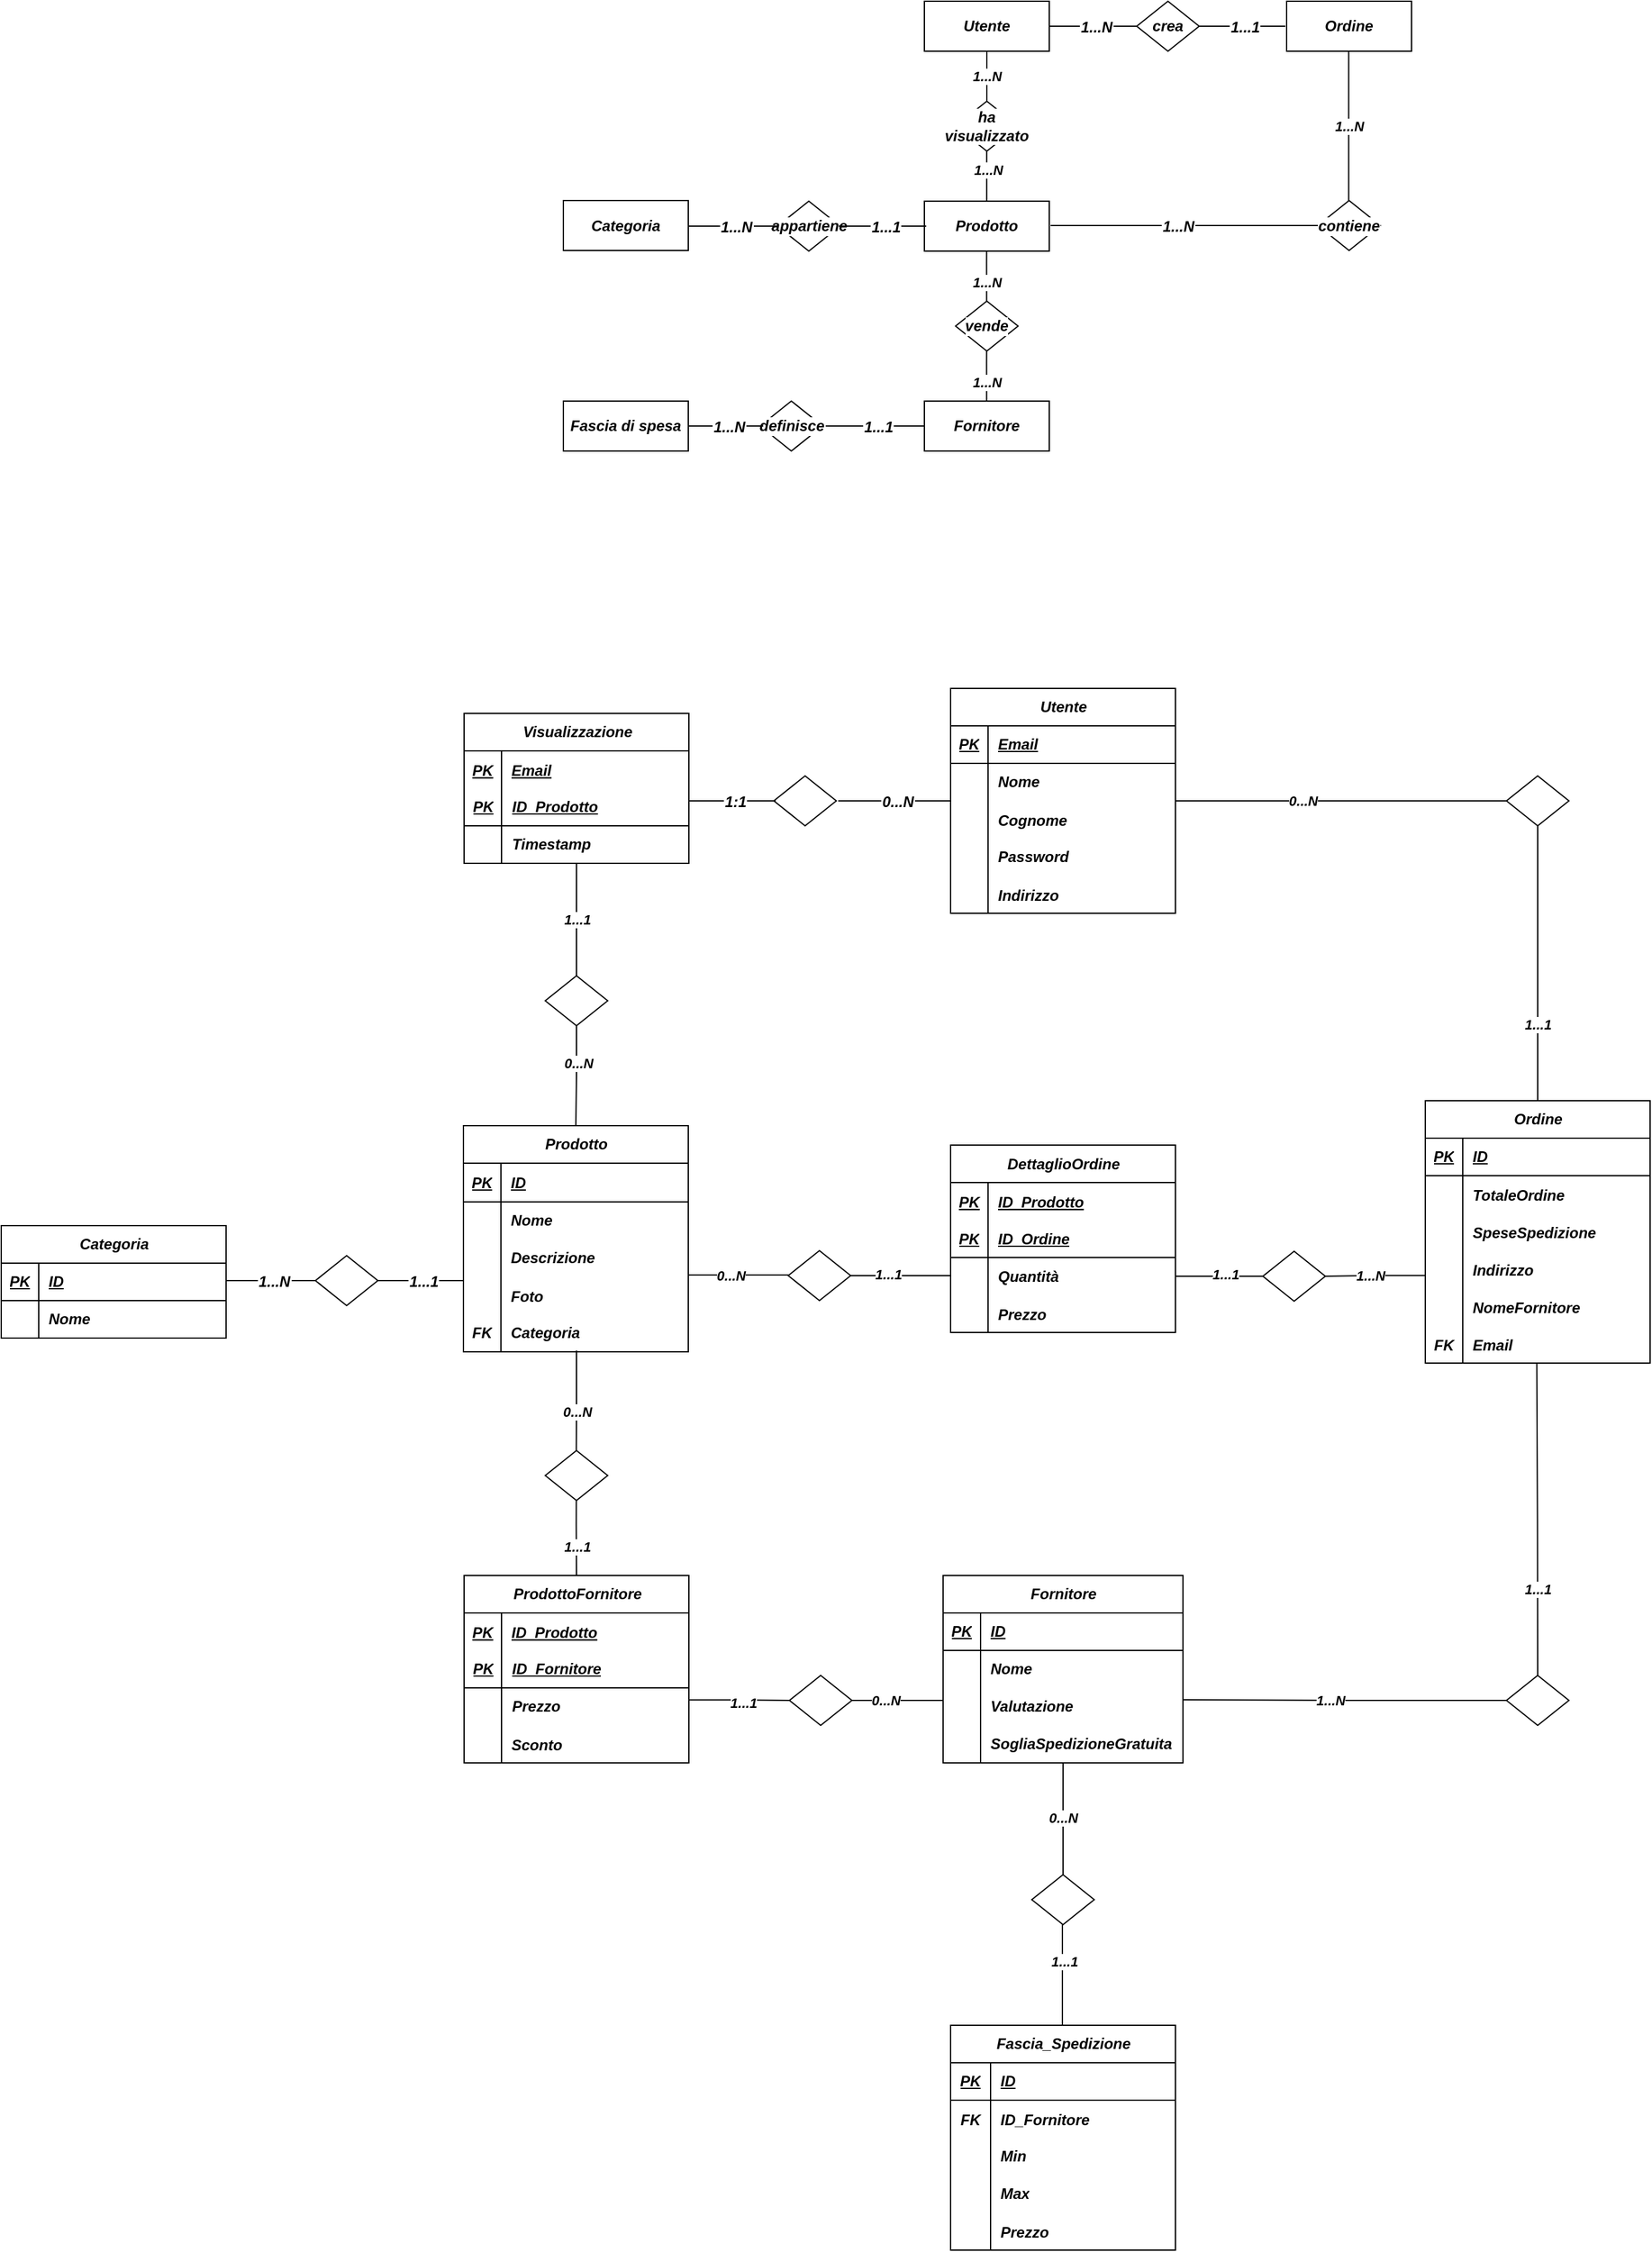 <mxfile version="21.3.3" type="github">
  <diagram name="Pagina-1" id="mVMRGhxlT3Mc3romLue4">
    <mxGraphModel dx="1932" dy="603" grid="1" gridSize="10" guides="1" tooltips="1" connect="1" arrows="1" fold="1" page="1" pageScale="1" pageWidth="827" pageHeight="1169" background="#ffffff" math="0" shadow="0">
      <root>
        <mxCell id="0" />
        <mxCell id="1" parent="0" />
        <mxCell id="PIYxGtumyjxavmhCKYst-17" style="edgeStyle=orthogonalEdgeStyle;rounded=0;orthogonalLoop=1;jettySize=auto;html=1;exitX=0.5;exitY=1;exitDx=0;exitDy=0;labelBackgroundColor=#FFFFFF;fontStyle=3" parent="1" source="PIYxGtumyjxavmhCKYst-2" edge="1">
          <mxGeometry relative="1" as="geometry">
            <mxPoint x="408.8" y="420.4" as="targetPoint" />
          </mxGeometry>
        </mxCell>
        <mxCell id="PIYxGtumyjxavmhCKYst-18" value="1...N" style="edgeStyle=orthogonalEdgeStyle;rounded=0;orthogonalLoop=1;jettySize=auto;html=1;exitX=0.5;exitY=1;exitDx=0;exitDy=0;entryX=0.5;entryY=0;entryDx=0;entryDy=0;endArrow=none;endFill=0;labelBackgroundColor=#FFFFFF;fontStyle=3" parent="1" source="PIYxGtumyjxavmhCKYst-2" target="PIYxGtumyjxavmhCKYst-8" edge="1">
          <mxGeometry relative="1" as="geometry">
            <Array as="points" />
          </mxGeometry>
        </mxCell>
        <mxCell id="PIYxGtumyjxavmhCKYst-2" value="Utente" style="whiteSpace=wrap;html=1;align=center;fontSize=12;labelBackgroundColor=#FFFFFF;fontStyle=3" parent="1" vertex="1">
          <mxGeometry x="359" y="380" width="100" height="40" as="geometry" />
        </mxCell>
        <mxCell id="PIYxGtumyjxavmhCKYst-3" value="Prodotto" style="whiteSpace=wrap;html=1;align=center;fontSize=12;labelBackgroundColor=#FFFFFF;fontStyle=3" parent="1" vertex="1">
          <mxGeometry x="359" y="540" width="100" height="40" as="geometry" />
        </mxCell>
        <mxCell id="PIYxGtumyjxavmhCKYst-4" value="Fornitore" style="whiteSpace=wrap;html=1;align=center;fontSize=12;labelBackgroundColor=#FFFFFF;fontStyle=3" parent="1" vertex="1">
          <mxGeometry x="359" y="700" width="100" height="40" as="geometry" />
        </mxCell>
        <mxCell id="PIYxGtumyjxavmhCKYst-7" value="Ordine" style="whiteSpace=wrap;html=1;align=center;fontSize=12;labelBackgroundColor=#FFFFFF;fontStyle=3" parent="1" vertex="1">
          <mxGeometry x="649" y="380" width="100" height="40" as="geometry" />
        </mxCell>
        <mxCell id="PIYxGtumyjxavmhCKYst-8" value="ha visualizzato" style="shape=rhombus;perimeter=rhombusPerimeter;whiteSpace=wrap;html=1;align=center;fontSize=12;labelBackgroundColor=#FFFFFF;fontStyle=3" parent="1" vertex="1">
          <mxGeometry x="384" y="460" width="50" height="40" as="geometry" />
        </mxCell>
        <mxCell id="PIYxGtumyjxavmhCKYst-9" value="crea" style="shape=rhombus;perimeter=rhombusPerimeter;whiteSpace=wrap;html=1;align=center;fontSize=12;labelBackgroundColor=#FFFFFF;fontStyle=3" parent="1" vertex="1">
          <mxGeometry x="529" y="380" width="50" height="40" as="geometry" />
        </mxCell>
        <mxCell id="PIYxGtumyjxavmhCKYst-10" value="vende" style="shape=rhombus;perimeter=rhombusPerimeter;whiteSpace=wrap;html=1;align=center;fontSize=12;labelBackgroundColor=#FFFFFF;fontStyle=3" parent="1" vertex="1">
          <mxGeometry x="384" y="620" width="50" height="40" as="geometry" />
        </mxCell>
        <mxCell id="PIYxGtumyjxavmhCKYst-12" value="1...N" style="line;strokeWidth=1;rotatable=0;dashed=0;labelPosition=center;align=center;verticalAlign=middle;spacingTop=0;spacingLeft=6;points=[];portConstraint=eastwest;verticalLabelPosition=middle;labelBackgroundColor=#FFFFFF;fontStyle=3" parent="1" vertex="1">
          <mxGeometry x="459" y="395" width="70" height="10" as="geometry" />
        </mxCell>
        <mxCell id="PIYxGtumyjxavmhCKYst-13" value="1...1" style="line;strokeWidth=1;rotatable=0;dashed=0;labelPosition=center;align=center;verticalAlign=middle;spacingTop=0;spacingLeft=6;points=[];portConstraint=eastwest;verticalLabelPosition=middle;labelBackgroundColor=#FFFFFF;fontStyle=3" parent="1" vertex="1">
          <mxGeometry x="578" y="395" width="70" height="10" as="geometry" />
        </mxCell>
        <mxCell id="PIYxGtumyjxavmhCKYst-19" style="edgeStyle=orthogonalEdgeStyle;rounded=0;orthogonalLoop=1;jettySize=auto;html=1;exitX=0.5;exitY=1;exitDx=0;exitDy=0;entryX=0.5;entryY=0;entryDx=0;entryDy=0;endArrow=none;endFill=0;labelBackgroundColor=#FFFFFF;fontStyle=3" parent="1" edge="1">
          <mxGeometry relative="1" as="geometry">
            <mxPoint x="408.9" y="500" as="sourcePoint" />
            <mxPoint x="408.9" y="540" as="targetPoint" />
            <Array as="points">
              <mxPoint x="408.9" y="510" />
              <mxPoint x="408.9" y="510" />
            </Array>
          </mxGeometry>
        </mxCell>
        <mxCell id="e78Rjk-EZabSFZOPix0m-12" value="1...N" style="edgeLabel;html=1;align=center;verticalAlign=middle;resizable=0;points=[];labelBackgroundColor=#FFFFFF;fontStyle=3" parent="PIYxGtumyjxavmhCKYst-19" vertex="1" connectable="0">
          <mxGeometry x="-0.258" y="1" relative="1" as="geometry">
            <mxPoint as="offset" />
          </mxGeometry>
        </mxCell>
        <mxCell id="PIYxGtumyjxavmhCKYst-20" style="edgeStyle=orthogonalEdgeStyle;rounded=0;orthogonalLoop=1;jettySize=auto;html=1;exitX=0.5;exitY=1;exitDx=0;exitDy=0;entryX=0.5;entryY=0;entryDx=0;entryDy=0;endArrow=none;endFill=0;labelBackgroundColor=#FFFFFF;fontStyle=3" parent="1" edge="1">
          <mxGeometry relative="1" as="geometry">
            <mxPoint x="408.84" y="580" as="sourcePoint" />
            <mxPoint x="408.84" y="620" as="targetPoint" />
            <Array as="points">
              <mxPoint x="408.84" y="590" />
              <mxPoint x="408.84" y="590" />
            </Array>
          </mxGeometry>
        </mxCell>
        <mxCell id="e78Rjk-EZabSFZOPix0m-13" value="1...N" style="edgeLabel;html=1;align=center;verticalAlign=middle;resizable=0;points=[];labelBackgroundColor=#FFFFFF;fontStyle=3" parent="PIYxGtumyjxavmhCKYst-20" vertex="1" connectable="0">
          <mxGeometry x="0.219" relative="1" as="geometry">
            <mxPoint as="offset" />
          </mxGeometry>
        </mxCell>
        <mxCell id="0Rq2GvU38A9RxJDCwd3Y-1" value="contiene" style="shape=rhombus;perimeter=rhombusPerimeter;whiteSpace=wrap;html=1;align=center;fontSize=12;labelBackgroundColor=#FFFFFF;fontStyle=3" parent="1" vertex="1">
          <mxGeometry x="674" y="539.5" width="50" height="40" as="geometry" />
        </mxCell>
        <mxCell id="0Rq2GvU38A9RxJDCwd3Y-2" style="edgeStyle=orthogonalEdgeStyle;rounded=0;orthogonalLoop=1;jettySize=auto;html=1;endArrow=none;endFill=0;labelBackgroundColor=#FFFFFF;fontStyle=3" parent="1" edge="1">
          <mxGeometry relative="1" as="geometry">
            <mxPoint x="698.71" y="420" as="sourcePoint" />
            <mxPoint x="698.71" y="540" as="targetPoint" />
            <Array as="points">
              <mxPoint x="698.71" y="490" />
            </Array>
          </mxGeometry>
        </mxCell>
        <mxCell id="e78Rjk-EZabSFZOPix0m-14" value="1...N" style="edgeLabel;html=1;align=center;verticalAlign=middle;resizable=0;points=[];labelBackgroundColor=#FFFFFF;fontStyle=3" parent="0Rq2GvU38A9RxJDCwd3Y-2" vertex="1" connectable="0">
          <mxGeometry x="-0.367" y="1" relative="1" as="geometry">
            <mxPoint x="-1" y="22" as="offset" />
          </mxGeometry>
        </mxCell>
        <mxCell id="VuH1P2dGyrRGzV6cBEOp-100" style="edgeStyle=orthogonalEdgeStyle;rounded=0;orthogonalLoop=1;jettySize=auto;html=1;entryX=0;entryY=0.5;entryDx=0;entryDy=0;endArrow=none;endFill=0;labelBackgroundColor=#FFFFFF;fontStyle=3" parent="1" source="0Rq2GvU38A9RxJDCwd3Y-4" target="0Rq2GvU38A9RxJDCwd3Y-1" edge="1">
          <mxGeometry relative="1" as="geometry">
            <Array as="points">
              <mxPoint x="650" y="560" />
              <mxPoint x="650" y="560" />
            </Array>
          </mxGeometry>
        </mxCell>
        <mxCell id="0Rq2GvU38A9RxJDCwd3Y-4" value="1...N" style="line;strokeWidth=1;rotatable=0;dashed=0;labelPosition=center;align=center;verticalAlign=middle;spacingTop=0;spacingLeft=6;points=[];portConstraint=eastwest;verticalLabelPosition=middle;labelBackgroundColor=#FFFFFF;fontStyle=3" parent="1" vertex="1">
          <mxGeometry x="460" y="554.5" width="199" height="10" as="geometry" />
        </mxCell>
        <mxCell id="e78Rjk-EZabSFZOPix0m-7" style="edgeStyle=orthogonalEdgeStyle;rounded=0;orthogonalLoop=1;jettySize=auto;html=1;exitX=0.5;exitY=1;exitDx=0;exitDy=0;labelBackgroundColor=#FFFFFF;fontStyle=3" parent="1" source="e78Rjk-EZabSFZOPix0m-8" edge="1">
          <mxGeometry relative="1" as="geometry">
            <mxPoint x="119.8" y="579.9" as="targetPoint" />
          </mxGeometry>
        </mxCell>
        <mxCell id="e78Rjk-EZabSFZOPix0m-8" value="Categoria" style="whiteSpace=wrap;html=1;align=center;fontSize=12;labelBackgroundColor=#FFFFFF;fontStyle=3" parent="1" vertex="1">
          <mxGeometry x="70" y="539.5" width="100" height="40" as="geometry" />
        </mxCell>
        <mxCell id="e78Rjk-EZabSFZOPix0m-9" value="" style="shape=rhombus;perimeter=rhombusPerimeter;whiteSpace=wrap;html=1;align=center;fontSize=12;fontStyle=3" parent="1" vertex="1">
          <mxGeometry x="-128.5" y="1384" width="50" height="40" as="geometry" />
        </mxCell>
        <mxCell id="e78Rjk-EZabSFZOPix0m-10" value="1...N" style="line;strokeWidth=1;rotatable=0;dashed=0;labelPosition=center;align=center;verticalAlign=middle;spacingTop=0;spacingLeft=6;points=[];portConstraint=eastwest;verticalLabelPosition=middle;fontStyle=3" parent="1" vertex="1">
          <mxGeometry x="-200" y="1399" width="71.5" height="10" as="geometry" />
        </mxCell>
        <mxCell id="e78Rjk-EZabSFZOPix0m-11" value="1...1" style="line;strokeWidth=1;rotatable=0;dashed=0;labelPosition=center;align=center;verticalAlign=middle;spacingTop=0;spacingLeft=6;points=[];portConstraint=eastwest;verticalLabelPosition=middle;fontStyle=3" parent="1" vertex="1">
          <mxGeometry x="-79.5" y="1399" width="70" height="10" as="geometry" />
        </mxCell>
        <mxCell id="VuH1P2dGyrRGzV6cBEOp-28" value="Prodotto" style="shape=table;startSize=30;container=1;collapsible=1;childLayout=tableLayout;fixedRows=1;rowLines=0;fontStyle=3;align=center;resizeLast=1;html=1;" parent="1" vertex="1">
          <mxGeometry x="-10" y="1280" width="180" height="181" as="geometry" />
        </mxCell>
        <mxCell id="VuH1P2dGyrRGzV6cBEOp-29" value="" style="shape=tableRow;horizontal=0;startSize=0;swimlaneHead=0;swimlaneBody=0;fillColor=none;collapsible=0;dropTarget=0;points=[[0,0.5],[1,0.5]];portConstraint=eastwest;top=0;left=0;right=0;bottom=1;fontStyle=3" parent="VuH1P2dGyrRGzV6cBEOp-28" vertex="1">
          <mxGeometry y="30" width="180" height="31" as="geometry" />
        </mxCell>
        <mxCell id="VuH1P2dGyrRGzV6cBEOp-30" value="&lt;u&gt;PK&lt;/u&gt;" style="shape=partialRectangle;connectable=0;fillColor=none;top=0;left=0;bottom=0;right=0;fontStyle=3;overflow=hidden;whiteSpace=wrap;html=1;" parent="VuH1P2dGyrRGzV6cBEOp-29" vertex="1">
          <mxGeometry width="30" height="31" as="geometry">
            <mxRectangle width="30" height="31" as="alternateBounds" />
          </mxGeometry>
        </mxCell>
        <mxCell id="VuH1P2dGyrRGzV6cBEOp-31" value="ID" style="shape=partialRectangle;connectable=0;fillColor=none;top=0;left=0;bottom=0;right=0;align=left;spacingLeft=6;fontStyle=7;overflow=hidden;whiteSpace=wrap;html=1;" parent="VuH1P2dGyrRGzV6cBEOp-29" vertex="1">
          <mxGeometry x="30" width="150" height="31" as="geometry">
            <mxRectangle width="150" height="31" as="alternateBounds" />
          </mxGeometry>
        </mxCell>
        <mxCell id="VuH1P2dGyrRGzV6cBEOp-32" value="" style="shape=tableRow;horizontal=0;startSize=0;swimlaneHead=0;swimlaneBody=0;fillColor=none;collapsible=0;dropTarget=0;points=[[0,0.5],[1,0.5]];portConstraint=eastwest;top=0;left=0;right=0;bottom=0;fontStyle=3" parent="VuH1P2dGyrRGzV6cBEOp-28" vertex="1">
          <mxGeometry y="61" width="180" height="30" as="geometry" />
        </mxCell>
        <mxCell id="VuH1P2dGyrRGzV6cBEOp-33" value="" style="shape=partialRectangle;connectable=0;fillColor=none;top=0;left=0;bottom=0;right=0;editable=1;overflow=hidden;whiteSpace=wrap;html=1;fontStyle=3" parent="VuH1P2dGyrRGzV6cBEOp-32" vertex="1">
          <mxGeometry width="30" height="30" as="geometry">
            <mxRectangle width="30" height="30" as="alternateBounds" />
          </mxGeometry>
        </mxCell>
        <mxCell id="VuH1P2dGyrRGzV6cBEOp-34" value="Nome" style="shape=partialRectangle;connectable=0;fillColor=none;top=0;left=0;bottom=0;right=0;align=left;spacingLeft=6;overflow=hidden;whiteSpace=wrap;html=1;fontStyle=3" parent="VuH1P2dGyrRGzV6cBEOp-32" vertex="1">
          <mxGeometry x="30" width="150" height="30" as="geometry">
            <mxRectangle width="150" height="30" as="alternateBounds" />
          </mxGeometry>
        </mxCell>
        <mxCell id="VuH1P2dGyrRGzV6cBEOp-35" value="" style="shape=tableRow;horizontal=0;startSize=0;swimlaneHead=0;swimlaneBody=0;fillColor=none;collapsible=0;dropTarget=0;points=[[0,0.5],[1,0.5]];portConstraint=eastwest;top=0;left=0;right=0;bottom=0;fontStyle=3" parent="VuH1P2dGyrRGzV6cBEOp-28" vertex="1">
          <mxGeometry y="91" width="180" height="30" as="geometry" />
        </mxCell>
        <mxCell id="VuH1P2dGyrRGzV6cBEOp-36" value="" style="shape=partialRectangle;connectable=0;fillColor=none;top=0;left=0;bottom=0;right=0;editable=1;overflow=hidden;whiteSpace=wrap;html=1;fontStyle=3" parent="VuH1P2dGyrRGzV6cBEOp-35" vertex="1">
          <mxGeometry width="30" height="30" as="geometry">
            <mxRectangle width="30" height="30" as="alternateBounds" />
          </mxGeometry>
        </mxCell>
        <mxCell id="VuH1P2dGyrRGzV6cBEOp-37" value="Descrizione" style="shape=partialRectangle;connectable=0;fillColor=none;top=0;left=0;bottom=0;right=0;align=left;spacingLeft=6;overflow=hidden;whiteSpace=wrap;html=1;fontStyle=3" parent="VuH1P2dGyrRGzV6cBEOp-35" vertex="1">
          <mxGeometry x="30" width="150" height="30" as="geometry">
            <mxRectangle width="150" height="30" as="alternateBounds" />
          </mxGeometry>
        </mxCell>
        <mxCell id="VuH1P2dGyrRGzV6cBEOp-300" value="" style="shape=tableRow;horizontal=0;startSize=0;swimlaneHead=0;swimlaneBody=0;fillColor=none;collapsible=0;dropTarget=0;points=[[0,0.5],[1,0.5]];portConstraint=eastwest;top=0;left=0;right=0;bottom=0;fontStyle=3" parent="VuH1P2dGyrRGzV6cBEOp-28" vertex="1">
          <mxGeometry y="121" width="180" height="30" as="geometry" />
        </mxCell>
        <mxCell id="VuH1P2dGyrRGzV6cBEOp-301" value="" style="shape=partialRectangle;connectable=0;fillColor=none;top=0;left=0;bottom=0;right=0;editable=1;overflow=hidden;fontStyle=3" parent="VuH1P2dGyrRGzV6cBEOp-300" vertex="1">
          <mxGeometry width="30" height="30" as="geometry">
            <mxRectangle width="30" height="30" as="alternateBounds" />
          </mxGeometry>
        </mxCell>
        <mxCell id="VuH1P2dGyrRGzV6cBEOp-302" value="Foto" style="shape=partialRectangle;connectable=0;fillColor=none;top=0;left=0;bottom=0;right=0;align=left;spacingLeft=6;overflow=hidden;fontStyle=3" parent="VuH1P2dGyrRGzV6cBEOp-300" vertex="1">
          <mxGeometry x="30" width="150" height="30" as="geometry">
            <mxRectangle width="150" height="30" as="alternateBounds" />
          </mxGeometry>
        </mxCell>
        <mxCell id="VuH1P2dGyrRGzV6cBEOp-38" value="" style="shape=tableRow;horizontal=0;startSize=0;swimlaneHead=0;swimlaneBody=0;fillColor=none;collapsible=0;dropTarget=0;points=[[0,0.5],[1,0.5]];portConstraint=eastwest;top=0;left=0;right=0;bottom=0;fontStyle=3" parent="VuH1P2dGyrRGzV6cBEOp-28" vertex="1">
          <mxGeometry y="151" width="180" height="30" as="geometry" />
        </mxCell>
        <mxCell id="VuH1P2dGyrRGzV6cBEOp-39" value="FK" style="shape=partialRectangle;connectable=0;fillColor=none;top=0;left=0;bottom=0;right=0;editable=1;overflow=hidden;whiteSpace=wrap;html=1;fontStyle=3" parent="VuH1P2dGyrRGzV6cBEOp-38" vertex="1">
          <mxGeometry width="30" height="30" as="geometry">
            <mxRectangle width="30" height="30" as="alternateBounds" />
          </mxGeometry>
        </mxCell>
        <mxCell id="VuH1P2dGyrRGzV6cBEOp-40" value="Categoria" style="shape=partialRectangle;connectable=0;fillColor=none;top=0;left=0;bottom=0;right=0;align=left;spacingLeft=6;overflow=hidden;whiteSpace=wrap;html=1;fontStyle=3" parent="VuH1P2dGyrRGzV6cBEOp-38" vertex="1">
          <mxGeometry x="30" width="150" height="30" as="geometry">
            <mxRectangle width="150" height="30" as="alternateBounds" />
          </mxGeometry>
        </mxCell>
        <mxCell id="VuH1P2dGyrRGzV6cBEOp-102" style="edgeStyle=orthogonalEdgeStyle;rounded=0;orthogonalLoop=1;jettySize=auto;html=1;exitX=0.5;exitY=1;exitDx=0;exitDy=0;fontStyle=3" parent="1" edge="1">
          <mxGeometry relative="1" as="geometry">
            <mxPoint x="80.3" y="1170.4" as="targetPoint" />
            <mxPoint x="80.5" y="1170" as="sourcePoint" />
          </mxGeometry>
        </mxCell>
        <mxCell id="VuH1P2dGyrRGzV6cBEOp-103" value="1...1" style="edgeStyle=orthogonalEdgeStyle;rounded=0;orthogonalLoop=1;jettySize=auto;html=1;entryX=0.5;entryY=0;entryDx=0;entryDy=0;endArrow=none;endFill=0;fontStyle=3;exitX=0.514;exitY=1.018;exitDx=0;exitDy=0;exitPerimeter=0;" parent="1" target="VuH1P2dGyrRGzV6cBEOp-104" edge="1">
          <mxGeometry relative="1" as="geometry">
            <Array as="points">
              <mxPoint x="80" y="1120" />
              <mxPoint x="80" y="1120" />
            </Array>
            <mxPoint x="80.52" y="1070.54" as="sourcePoint" />
          </mxGeometry>
        </mxCell>
        <mxCell id="VuH1P2dGyrRGzV6cBEOp-104" value="" style="shape=rhombus;perimeter=rhombusPerimeter;whiteSpace=wrap;html=1;align=center;fontSize=12;fontStyle=3" parent="1" vertex="1">
          <mxGeometry x="55.5" y="1160" width="50" height="40" as="geometry" />
        </mxCell>
        <mxCell id="VuH1P2dGyrRGzV6cBEOp-105" style="edgeStyle=orthogonalEdgeStyle;rounded=0;orthogonalLoop=1;jettySize=auto;html=1;exitX=0.5;exitY=1;exitDx=0;exitDy=0;entryX=0.5;entryY=0;entryDx=0;entryDy=0;endArrow=none;endFill=0;fontStyle=3" parent="1" source="VuH1P2dGyrRGzV6cBEOp-104" target="VuH1P2dGyrRGzV6cBEOp-28" edge="1">
          <mxGeometry relative="1" as="geometry">
            <mxPoint x="80.4" y="1250" as="sourcePoint" />
            <mxPoint x="80.4" y="1290" as="targetPoint" />
            <Array as="points" />
          </mxGeometry>
        </mxCell>
        <mxCell id="VuH1P2dGyrRGzV6cBEOp-106" value="0...N" style="edgeLabel;html=1;align=center;verticalAlign=middle;resizable=0;points=[];fontStyle=3" parent="VuH1P2dGyrRGzV6cBEOp-105" vertex="1" connectable="0">
          <mxGeometry x="-0.258" y="1" relative="1" as="geometry">
            <mxPoint as="offset" />
          </mxGeometry>
        </mxCell>
        <mxCell id="VuH1P2dGyrRGzV6cBEOp-112" style="edgeStyle=orthogonalEdgeStyle;rounded=0;orthogonalLoop=1;jettySize=auto;html=1;exitX=0.5;exitY=1;exitDx=0;exitDy=0;entryX=0.5;entryY=0;entryDx=0;entryDy=0;endArrow=none;endFill=0;labelBackgroundColor=#FFFFFF;fontStyle=3" parent="1" edge="1">
          <mxGeometry relative="1" as="geometry">
            <mxPoint x="408.84" y="660" as="sourcePoint" />
            <mxPoint x="408.84" y="700" as="targetPoint" />
            <Array as="points">
              <mxPoint x="408.84" y="670" />
              <mxPoint x="408.84" y="670" />
            </Array>
          </mxGeometry>
        </mxCell>
        <mxCell id="VuH1P2dGyrRGzV6cBEOp-113" value="1...N" style="edgeLabel;html=1;align=center;verticalAlign=middle;resizable=0;points=[];labelBackgroundColor=#FFFFFF;fontStyle=3" parent="VuH1P2dGyrRGzV6cBEOp-112" vertex="1" connectable="0">
          <mxGeometry x="0.219" relative="1" as="geometry">
            <mxPoint as="offset" />
          </mxGeometry>
        </mxCell>
        <mxCell id="VuH1P2dGyrRGzV6cBEOp-119" value="" style="shape=rhombus;perimeter=rhombusPerimeter;whiteSpace=wrap;html=1;align=center;fontSize=12;fontStyle=3" parent="1" vertex="1">
          <mxGeometry x="55.5" y="1540" width="50" height="40" as="geometry" />
        </mxCell>
        <mxCell id="VuH1P2dGyrRGzV6cBEOp-120" style="edgeStyle=orthogonalEdgeStyle;rounded=0;orthogonalLoop=1;jettySize=auto;html=1;entryX=0.5;entryY=0;entryDx=0;entryDy=0;endArrow=none;endFill=0;fontStyle=3" parent="1" edge="1">
          <mxGeometry relative="1" as="geometry">
            <mxPoint x="80.5" y="1460" as="sourcePoint" />
            <mxPoint x="80.34" y="1540" as="targetPoint" />
            <Array as="points">
              <mxPoint x="79.5" y="1510" />
            </Array>
          </mxGeometry>
        </mxCell>
        <mxCell id="VuH1P2dGyrRGzV6cBEOp-121" value="0...N" style="edgeLabel;html=1;align=center;verticalAlign=middle;resizable=0;points=[];fontStyle=3" parent="VuH1P2dGyrRGzV6cBEOp-120" vertex="1" connectable="0">
          <mxGeometry x="0.219" relative="1" as="geometry">
            <mxPoint as="offset" />
          </mxGeometry>
        </mxCell>
        <mxCell id="VuH1P2dGyrRGzV6cBEOp-122" style="edgeStyle=orthogonalEdgeStyle;rounded=0;orthogonalLoop=1;jettySize=auto;html=1;exitX=0.5;exitY=1;exitDx=0;exitDy=0;endArrow=none;endFill=0;fontStyle=3;entryX=0.5;entryY=0;entryDx=0;entryDy=0;" parent="1" target="VuH1P2dGyrRGzV6cBEOp-427" edge="1">
          <mxGeometry relative="1" as="geometry">
            <mxPoint x="80.34" y="1580" as="sourcePoint" />
            <mxPoint x="80" y="1620" as="targetPoint" />
            <Array as="points">
              <mxPoint x="80" y="1600" />
            </Array>
          </mxGeometry>
        </mxCell>
        <mxCell id="VuH1P2dGyrRGzV6cBEOp-123" value="1...1" style="edgeLabel;html=1;align=center;verticalAlign=middle;resizable=0;points=[];fontStyle=3" parent="VuH1P2dGyrRGzV6cBEOp-122" vertex="1" connectable="0">
          <mxGeometry x="0.219" relative="1" as="geometry">
            <mxPoint as="offset" />
          </mxGeometry>
        </mxCell>
        <mxCell id="VuH1P2dGyrRGzV6cBEOp-124" value="appartiene" style="shape=rhombus;perimeter=rhombusPerimeter;whiteSpace=wrap;html=1;align=center;fontSize=12;labelBackgroundColor=#FFFFFF;fontStyle=3" parent="1" vertex="1">
          <mxGeometry x="241.5" y="540" width="50" height="40" as="geometry" />
        </mxCell>
        <mxCell id="VuH1P2dGyrRGzV6cBEOp-125" value="1...N" style="line;strokeWidth=1;rotatable=0;dashed=0;labelPosition=center;align=center;verticalAlign=middle;spacingTop=0;spacingLeft=6;points=[];portConstraint=eastwest;verticalLabelPosition=middle;labelBackgroundColor=#FFFFFF;fontStyle=3" parent="1" vertex="1">
          <mxGeometry x="170" y="555" width="71.5" height="10" as="geometry" />
        </mxCell>
        <mxCell id="VuH1P2dGyrRGzV6cBEOp-126" value="1...1" style="line;strokeWidth=1;rotatable=0;dashed=0;labelPosition=center;align=center;verticalAlign=middle;spacingTop=0;spacingLeft=6;points=[];portConstraint=eastwest;verticalLabelPosition=middle;labelBackgroundColor=#FFFFFF;fontStyle=3" parent="1" vertex="1">
          <mxGeometry x="290.5" y="555" width="70" height="10" as="geometry" />
        </mxCell>
        <mxCell id="VuH1P2dGyrRGzV6cBEOp-162" value="Fornitore" style="shape=table;startSize=30;container=1;collapsible=1;childLayout=tableLayout;fixedRows=1;rowLines=0;fontStyle=3;align=center;resizeLast=1;html=1;" parent="1" vertex="1">
          <mxGeometry x="374" y="1640" width="192" height="150" as="geometry" />
        </mxCell>
        <mxCell id="VuH1P2dGyrRGzV6cBEOp-163" value="" style="shape=tableRow;horizontal=0;startSize=0;swimlaneHead=0;swimlaneBody=0;fillColor=none;collapsible=0;dropTarget=0;points=[[0,0.5],[1,0.5]];portConstraint=eastwest;top=0;left=0;right=0;bottom=1;fontStyle=3" parent="VuH1P2dGyrRGzV6cBEOp-162" vertex="1">
          <mxGeometry y="30" width="192" height="30" as="geometry" />
        </mxCell>
        <mxCell id="VuH1P2dGyrRGzV6cBEOp-164" value="&lt;u&gt;PK&lt;/u&gt;" style="shape=partialRectangle;connectable=0;fillColor=none;top=0;left=0;bottom=0;right=0;fontStyle=3;overflow=hidden;whiteSpace=wrap;html=1;" parent="VuH1P2dGyrRGzV6cBEOp-163" vertex="1">
          <mxGeometry width="30" height="30" as="geometry">
            <mxRectangle width="30" height="30" as="alternateBounds" />
          </mxGeometry>
        </mxCell>
        <mxCell id="VuH1P2dGyrRGzV6cBEOp-165" value="ID" style="shape=partialRectangle;connectable=0;fillColor=none;top=0;left=0;bottom=0;right=0;align=left;spacingLeft=6;fontStyle=7;overflow=hidden;whiteSpace=wrap;html=1;" parent="VuH1P2dGyrRGzV6cBEOp-163" vertex="1">
          <mxGeometry x="30" width="162" height="30" as="geometry">
            <mxRectangle width="162" height="30" as="alternateBounds" />
          </mxGeometry>
        </mxCell>
        <mxCell id="VuH1P2dGyrRGzV6cBEOp-166" value="" style="shape=tableRow;horizontal=0;startSize=0;swimlaneHead=0;swimlaneBody=0;fillColor=none;collapsible=0;dropTarget=0;points=[[0,0.5],[1,0.5]];portConstraint=eastwest;top=0;left=0;right=0;bottom=0;fontStyle=3" parent="VuH1P2dGyrRGzV6cBEOp-162" vertex="1">
          <mxGeometry y="60" width="192" height="30" as="geometry" />
        </mxCell>
        <mxCell id="VuH1P2dGyrRGzV6cBEOp-167" value="" style="shape=partialRectangle;connectable=0;fillColor=none;top=0;left=0;bottom=0;right=0;editable=1;overflow=hidden;whiteSpace=wrap;html=1;fontStyle=3" parent="VuH1P2dGyrRGzV6cBEOp-166" vertex="1">
          <mxGeometry width="30" height="30" as="geometry">
            <mxRectangle width="30" height="30" as="alternateBounds" />
          </mxGeometry>
        </mxCell>
        <mxCell id="VuH1P2dGyrRGzV6cBEOp-168" value="Nome" style="shape=partialRectangle;connectable=0;fillColor=none;top=0;left=0;bottom=0;right=0;align=left;spacingLeft=6;overflow=hidden;whiteSpace=wrap;html=1;fontStyle=3" parent="VuH1P2dGyrRGzV6cBEOp-166" vertex="1">
          <mxGeometry x="30" width="162" height="30" as="geometry">
            <mxRectangle width="162" height="30" as="alternateBounds" />
          </mxGeometry>
        </mxCell>
        <mxCell id="VuH1P2dGyrRGzV6cBEOp-169" value="" style="shape=tableRow;horizontal=0;startSize=0;swimlaneHead=0;swimlaneBody=0;fillColor=none;collapsible=0;dropTarget=0;points=[[0,0.5],[1,0.5]];portConstraint=eastwest;top=0;left=0;right=0;bottom=0;fontStyle=3" parent="VuH1P2dGyrRGzV6cBEOp-162" vertex="1">
          <mxGeometry y="90" width="192" height="30" as="geometry" />
        </mxCell>
        <mxCell id="VuH1P2dGyrRGzV6cBEOp-170" value="" style="shape=partialRectangle;connectable=0;fillColor=none;top=0;left=0;bottom=0;right=0;editable=1;overflow=hidden;whiteSpace=wrap;html=1;fontStyle=3" parent="VuH1P2dGyrRGzV6cBEOp-169" vertex="1">
          <mxGeometry width="30" height="30" as="geometry">
            <mxRectangle width="30" height="30" as="alternateBounds" />
          </mxGeometry>
        </mxCell>
        <mxCell id="VuH1P2dGyrRGzV6cBEOp-171" value="Valutazione&amp;nbsp;" style="shape=partialRectangle;connectable=0;fillColor=none;top=0;left=0;bottom=0;right=0;align=left;spacingLeft=6;overflow=hidden;whiteSpace=wrap;html=1;fontStyle=3" parent="VuH1P2dGyrRGzV6cBEOp-169" vertex="1">
          <mxGeometry x="30" width="162" height="30" as="geometry">
            <mxRectangle width="162" height="30" as="alternateBounds" />
          </mxGeometry>
        </mxCell>
        <mxCell id="VuH1P2dGyrRGzV6cBEOp-172" value="" style="shape=tableRow;horizontal=0;startSize=0;swimlaneHead=0;swimlaneBody=0;fillColor=none;collapsible=0;dropTarget=0;points=[[0,0.5],[1,0.5]];portConstraint=eastwest;top=0;left=0;right=0;bottom=0;fontStyle=3" parent="VuH1P2dGyrRGzV6cBEOp-162" vertex="1">
          <mxGeometry y="120" width="192" height="30" as="geometry" />
        </mxCell>
        <mxCell id="VuH1P2dGyrRGzV6cBEOp-173" value="" style="shape=partialRectangle;connectable=0;fillColor=none;top=0;left=0;bottom=0;right=0;editable=1;overflow=hidden;whiteSpace=wrap;html=1;fontStyle=3" parent="VuH1P2dGyrRGzV6cBEOp-172" vertex="1">
          <mxGeometry width="30" height="30" as="geometry">
            <mxRectangle width="30" height="30" as="alternateBounds" />
          </mxGeometry>
        </mxCell>
        <mxCell id="VuH1P2dGyrRGzV6cBEOp-174" value="SogliaSpedizioneGratuita" style="shape=partialRectangle;connectable=0;fillColor=none;top=0;left=0;bottom=0;right=0;align=left;spacingLeft=6;overflow=hidden;whiteSpace=wrap;html=1;fontStyle=3" parent="VuH1P2dGyrRGzV6cBEOp-172" vertex="1">
          <mxGeometry x="30" width="162" height="30" as="geometry">
            <mxRectangle width="162" height="30" as="alternateBounds" />
          </mxGeometry>
        </mxCell>
        <mxCell id="VuH1P2dGyrRGzV6cBEOp-194" style="edgeStyle=orthogonalEdgeStyle;rounded=0;orthogonalLoop=1;jettySize=auto;html=1;exitX=0.5;exitY=1;exitDx=0;exitDy=0;endArrow=none;endFill=0;fontStyle=3;" parent="1" source="VuH1P2dGyrRGzV6cBEOp-191" edge="1">
          <mxGeometry relative="1" as="geometry">
            <mxPoint x="79.84" y="1930" as="sourcePoint" />
            <mxPoint x="374" y="1740" as="targetPoint" />
            <Array as="points">
              <mxPoint x="305" y="1740" />
              <mxPoint x="464" y="1740" />
            </Array>
          </mxGeometry>
        </mxCell>
        <mxCell id="VuH1P2dGyrRGzV6cBEOp-195" value="0...N" style="edgeLabel;html=1;align=center;verticalAlign=middle;resizable=0;points=[];fontStyle=3" parent="VuH1P2dGyrRGzV6cBEOp-194" vertex="1" connectable="0">
          <mxGeometry x="0.219" relative="1" as="geometry">
            <mxPoint as="offset" />
          </mxGeometry>
        </mxCell>
        <mxCell id="VuH1P2dGyrRGzV6cBEOp-196" value="Utente" style="shape=table;startSize=30;container=1;collapsible=1;childLayout=tableLayout;fixedRows=1;rowLines=0;fontStyle=3;align=center;resizeLast=1;html=1;" parent="1" vertex="1">
          <mxGeometry x="380" y="930" width="180" height="180" as="geometry" />
        </mxCell>
        <mxCell id="VuH1P2dGyrRGzV6cBEOp-197" value="" style="shape=tableRow;horizontal=0;startSize=0;swimlaneHead=0;swimlaneBody=0;fillColor=none;collapsible=0;dropTarget=0;points=[[0,0.5],[1,0.5]];portConstraint=eastwest;top=0;left=0;right=0;bottom=1;fontStyle=3" parent="VuH1P2dGyrRGzV6cBEOp-196" vertex="1">
          <mxGeometry y="30" width="180" height="30" as="geometry" />
        </mxCell>
        <mxCell id="VuH1P2dGyrRGzV6cBEOp-198" value="&lt;u&gt;PK&lt;/u&gt;" style="shape=partialRectangle;connectable=0;fillColor=none;top=0;left=0;bottom=0;right=0;fontStyle=3;overflow=hidden;whiteSpace=wrap;html=1;" parent="VuH1P2dGyrRGzV6cBEOp-197" vertex="1">
          <mxGeometry width="30" height="30" as="geometry">
            <mxRectangle width="30" height="30" as="alternateBounds" />
          </mxGeometry>
        </mxCell>
        <mxCell id="VuH1P2dGyrRGzV6cBEOp-199" value="Email" style="shape=partialRectangle;connectable=0;fillColor=none;top=0;left=0;bottom=0;right=0;align=left;spacingLeft=6;fontStyle=7;overflow=hidden;whiteSpace=wrap;html=1;" parent="VuH1P2dGyrRGzV6cBEOp-197" vertex="1">
          <mxGeometry x="30" width="150" height="30" as="geometry">
            <mxRectangle width="150" height="30" as="alternateBounds" />
          </mxGeometry>
        </mxCell>
        <mxCell id="VuH1P2dGyrRGzV6cBEOp-200" value="" style="shape=tableRow;horizontal=0;startSize=0;swimlaneHead=0;swimlaneBody=0;fillColor=none;collapsible=0;dropTarget=0;points=[[0,0.5],[1,0.5]];portConstraint=eastwest;top=0;left=0;right=0;bottom=0;fontStyle=3" parent="VuH1P2dGyrRGzV6cBEOp-196" vertex="1">
          <mxGeometry y="60" width="180" height="30" as="geometry" />
        </mxCell>
        <mxCell id="VuH1P2dGyrRGzV6cBEOp-201" value="" style="shape=partialRectangle;connectable=0;fillColor=none;top=0;left=0;bottom=0;right=0;editable=1;overflow=hidden;whiteSpace=wrap;html=1;fontStyle=3" parent="VuH1P2dGyrRGzV6cBEOp-200" vertex="1">
          <mxGeometry width="30" height="30" as="geometry">
            <mxRectangle width="30" height="30" as="alternateBounds" />
          </mxGeometry>
        </mxCell>
        <mxCell id="VuH1P2dGyrRGzV6cBEOp-202" value="Nome" style="shape=partialRectangle;connectable=0;fillColor=none;top=0;left=0;bottom=0;right=0;align=left;spacingLeft=6;overflow=hidden;whiteSpace=wrap;html=1;fontStyle=3" parent="VuH1P2dGyrRGzV6cBEOp-200" vertex="1">
          <mxGeometry x="30" width="150" height="30" as="geometry">
            <mxRectangle width="150" height="30" as="alternateBounds" />
          </mxGeometry>
        </mxCell>
        <mxCell id="VuH1P2dGyrRGzV6cBEOp-305" value="" style="shape=tableRow;horizontal=0;startSize=0;swimlaneHead=0;swimlaneBody=0;fillColor=none;collapsible=0;dropTarget=0;points=[[0,0.5],[1,0.5]];portConstraint=eastwest;top=0;left=0;right=0;bottom=0;fontStyle=3" parent="VuH1P2dGyrRGzV6cBEOp-196" vertex="1">
          <mxGeometry y="90" width="180" height="30" as="geometry" />
        </mxCell>
        <mxCell id="VuH1P2dGyrRGzV6cBEOp-306" value="" style="shape=partialRectangle;connectable=0;fillColor=none;top=0;left=0;bottom=0;right=0;editable=1;overflow=hidden;fontStyle=3" parent="VuH1P2dGyrRGzV6cBEOp-305" vertex="1">
          <mxGeometry width="30" height="30" as="geometry">
            <mxRectangle width="30" height="30" as="alternateBounds" />
          </mxGeometry>
        </mxCell>
        <mxCell id="VuH1P2dGyrRGzV6cBEOp-307" value="Cognome" style="shape=partialRectangle;connectable=0;fillColor=none;top=0;left=0;bottom=0;right=0;align=left;spacingLeft=6;overflow=hidden;fontStyle=3" parent="VuH1P2dGyrRGzV6cBEOp-305" vertex="1">
          <mxGeometry x="30" width="150" height="30" as="geometry">
            <mxRectangle width="150" height="30" as="alternateBounds" />
          </mxGeometry>
        </mxCell>
        <mxCell id="VuH1P2dGyrRGzV6cBEOp-206" value="" style="shape=tableRow;horizontal=0;startSize=0;swimlaneHead=0;swimlaneBody=0;fillColor=none;collapsible=0;dropTarget=0;points=[[0,0.5],[1,0.5]];portConstraint=eastwest;top=0;left=0;right=0;bottom=0;fontStyle=3" parent="VuH1P2dGyrRGzV6cBEOp-196" vertex="1">
          <mxGeometry y="120" width="180" height="30" as="geometry" />
        </mxCell>
        <mxCell id="VuH1P2dGyrRGzV6cBEOp-207" value="" style="shape=partialRectangle;connectable=0;fillColor=none;top=0;left=0;bottom=0;right=0;editable=1;overflow=hidden;whiteSpace=wrap;html=1;fontStyle=3" parent="VuH1P2dGyrRGzV6cBEOp-206" vertex="1">
          <mxGeometry width="30" height="30" as="geometry">
            <mxRectangle width="30" height="30" as="alternateBounds" />
          </mxGeometry>
        </mxCell>
        <mxCell id="VuH1P2dGyrRGzV6cBEOp-208" value="Password" style="shape=partialRectangle;connectable=0;fillColor=none;top=0;left=0;bottom=0;right=0;align=left;spacingLeft=6;overflow=hidden;whiteSpace=wrap;html=1;fontStyle=3" parent="VuH1P2dGyrRGzV6cBEOp-206" vertex="1">
          <mxGeometry x="30" width="150" height="30" as="geometry">
            <mxRectangle width="150" height="30" as="alternateBounds" />
          </mxGeometry>
        </mxCell>
        <mxCell id="VuH1P2dGyrRGzV6cBEOp-314" value="" style="shape=tableRow;horizontal=0;startSize=0;swimlaneHead=0;swimlaneBody=0;fillColor=none;collapsible=0;dropTarget=0;points=[[0,0.5],[1,0.5]];portConstraint=eastwest;top=0;left=0;right=0;bottom=0;fontStyle=3" parent="VuH1P2dGyrRGzV6cBEOp-196" vertex="1">
          <mxGeometry y="150" width="180" height="30" as="geometry" />
        </mxCell>
        <mxCell id="VuH1P2dGyrRGzV6cBEOp-315" value="" style="shape=partialRectangle;connectable=0;fillColor=none;top=0;left=0;bottom=0;right=0;editable=1;overflow=hidden;fontStyle=3" parent="VuH1P2dGyrRGzV6cBEOp-314" vertex="1">
          <mxGeometry width="30" height="30" as="geometry">
            <mxRectangle width="30" height="30" as="alternateBounds" />
          </mxGeometry>
        </mxCell>
        <mxCell id="VuH1P2dGyrRGzV6cBEOp-316" value="Indirizzo" style="shape=partialRectangle;connectable=0;fillColor=none;top=0;left=0;bottom=0;right=0;align=left;spacingLeft=6;overflow=hidden;fontStyle=3" parent="VuH1P2dGyrRGzV6cBEOp-314" vertex="1">
          <mxGeometry x="30" width="150" height="30" as="geometry">
            <mxRectangle width="150" height="30" as="alternateBounds" />
          </mxGeometry>
        </mxCell>
        <mxCell id="VuH1P2dGyrRGzV6cBEOp-209" value="Ordine" style="shape=table;startSize=30;container=1;collapsible=1;childLayout=tableLayout;fixedRows=1;rowLines=0;fontStyle=3;align=center;resizeLast=1;html=1;" parent="1" vertex="1">
          <mxGeometry x="760" y="1260" width="180" height="210" as="geometry" />
        </mxCell>
        <mxCell id="VuH1P2dGyrRGzV6cBEOp-210" value="" style="shape=tableRow;horizontal=0;startSize=0;swimlaneHead=0;swimlaneBody=0;fillColor=none;collapsible=0;dropTarget=0;points=[[0,0.5],[1,0.5]];portConstraint=eastwest;top=0;left=0;right=0;bottom=1;fontStyle=3" parent="VuH1P2dGyrRGzV6cBEOp-209" vertex="1">
          <mxGeometry y="30" width="180" height="30" as="geometry" />
        </mxCell>
        <mxCell id="VuH1P2dGyrRGzV6cBEOp-211" value="&lt;u&gt;PK&lt;/u&gt;" style="shape=partialRectangle;connectable=0;fillColor=none;top=0;left=0;bottom=0;right=0;fontStyle=3;overflow=hidden;whiteSpace=wrap;html=1;" parent="VuH1P2dGyrRGzV6cBEOp-210" vertex="1">
          <mxGeometry width="30" height="30" as="geometry">
            <mxRectangle width="30" height="30" as="alternateBounds" />
          </mxGeometry>
        </mxCell>
        <mxCell id="VuH1P2dGyrRGzV6cBEOp-212" value="ID" style="shape=partialRectangle;connectable=0;fillColor=none;top=0;left=0;bottom=0;right=0;align=left;spacingLeft=6;fontStyle=7;overflow=hidden;whiteSpace=wrap;html=1;" parent="VuH1P2dGyrRGzV6cBEOp-210" vertex="1">
          <mxGeometry x="30" width="150" height="30" as="geometry">
            <mxRectangle width="150" height="30" as="alternateBounds" />
          </mxGeometry>
        </mxCell>
        <mxCell id="VuH1P2dGyrRGzV6cBEOp-323" value="" style="shape=tableRow;horizontal=0;startSize=0;swimlaneHead=0;swimlaneBody=0;fillColor=none;collapsible=0;dropTarget=0;points=[[0,0.5],[1,0.5]];portConstraint=eastwest;top=0;left=0;right=0;bottom=0;fontStyle=3" parent="VuH1P2dGyrRGzV6cBEOp-209" vertex="1">
          <mxGeometry y="60" width="180" height="30" as="geometry" />
        </mxCell>
        <mxCell id="VuH1P2dGyrRGzV6cBEOp-324" value="" style="shape=partialRectangle;connectable=0;fillColor=none;top=0;left=0;bottom=0;right=0;editable=1;overflow=hidden;fontStyle=3" parent="VuH1P2dGyrRGzV6cBEOp-323" vertex="1">
          <mxGeometry width="30" height="30" as="geometry">
            <mxRectangle width="30" height="30" as="alternateBounds" />
          </mxGeometry>
        </mxCell>
        <mxCell id="VuH1P2dGyrRGzV6cBEOp-325" value="TotaleOrdine" style="shape=partialRectangle;connectable=0;fillColor=none;top=0;left=0;bottom=0;right=0;align=left;spacingLeft=6;overflow=hidden;fontStyle=3" parent="VuH1P2dGyrRGzV6cBEOp-323" vertex="1">
          <mxGeometry x="30" width="150" height="30" as="geometry">
            <mxRectangle width="150" height="30" as="alternateBounds" />
          </mxGeometry>
        </mxCell>
        <mxCell id="VuH1P2dGyrRGzV6cBEOp-326" value="" style="shape=tableRow;horizontal=0;startSize=0;swimlaneHead=0;swimlaneBody=0;fillColor=none;collapsible=0;dropTarget=0;points=[[0,0.5],[1,0.5]];portConstraint=eastwest;top=0;left=0;right=0;bottom=0;fontStyle=3" parent="VuH1P2dGyrRGzV6cBEOp-209" vertex="1">
          <mxGeometry y="90" width="180" height="30" as="geometry" />
        </mxCell>
        <mxCell id="VuH1P2dGyrRGzV6cBEOp-327" value="" style="shape=partialRectangle;connectable=0;fillColor=none;top=0;left=0;bottom=0;right=0;editable=1;overflow=hidden;fontStyle=3" parent="VuH1P2dGyrRGzV6cBEOp-326" vertex="1">
          <mxGeometry width="30" height="30" as="geometry">
            <mxRectangle width="30" height="30" as="alternateBounds" />
          </mxGeometry>
        </mxCell>
        <mxCell id="VuH1P2dGyrRGzV6cBEOp-328" value="SpeseSpedizione" style="shape=partialRectangle;connectable=0;fillColor=none;top=0;left=0;bottom=0;right=0;align=left;spacingLeft=6;overflow=hidden;fontStyle=3" parent="VuH1P2dGyrRGzV6cBEOp-326" vertex="1">
          <mxGeometry x="30" width="150" height="30" as="geometry">
            <mxRectangle width="150" height="30" as="alternateBounds" />
          </mxGeometry>
        </mxCell>
        <mxCell id="VuH1P2dGyrRGzV6cBEOp-329" value="" style="shape=tableRow;horizontal=0;startSize=0;swimlaneHead=0;swimlaneBody=0;fillColor=none;collapsible=0;dropTarget=0;points=[[0,0.5],[1,0.5]];portConstraint=eastwest;top=0;left=0;right=0;bottom=0;fontStyle=3" parent="VuH1P2dGyrRGzV6cBEOp-209" vertex="1">
          <mxGeometry y="120" width="180" height="30" as="geometry" />
        </mxCell>
        <mxCell id="VuH1P2dGyrRGzV6cBEOp-330" value="" style="shape=partialRectangle;connectable=0;fillColor=none;top=0;left=0;bottom=0;right=0;editable=1;overflow=hidden;fontStyle=3" parent="VuH1P2dGyrRGzV6cBEOp-329" vertex="1">
          <mxGeometry width="30" height="30" as="geometry">
            <mxRectangle width="30" height="30" as="alternateBounds" />
          </mxGeometry>
        </mxCell>
        <mxCell id="VuH1P2dGyrRGzV6cBEOp-331" value="Indirizzo" style="shape=partialRectangle;connectable=0;fillColor=none;top=0;left=0;bottom=0;right=0;align=left;spacingLeft=6;overflow=hidden;fontStyle=3" parent="VuH1P2dGyrRGzV6cBEOp-329" vertex="1">
          <mxGeometry x="30" width="150" height="30" as="geometry">
            <mxRectangle width="150" height="30" as="alternateBounds" />
          </mxGeometry>
        </mxCell>
        <mxCell id="CA0SmJXJ0pppFDX2EZYE-8" value="" style="shape=tableRow;horizontal=0;startSize=0;swimlaneHead=0;swimlaneBody=0;fillColor=none;collapsible=0;dropTarget=0;points=[[0,0.5],[1,0.5]];portConstraint=eastwest;top=0;left=0;right=0;bottom=0;" parent="VuH1P2dGyrRGzV6cBEOp-209" vertex="1">
          <mxGeometry y="150" width="180" height="30" as="geometry" />
        </mxCell>
        <mxCell id="CA0SmJXJ0pppFDX2EZYE-9" value="" style="shape=partialRectangle;connectable=0;fillColor=none;top=0;left=0;bottom=0;right=0;editable=1;overflow=hidden;fontStyle=3" parent="CA0SmJXJ0pppFDX2EZYE-8" vertex="1">
          <mxGeometry width="30" height="30" as="geometry">
            <mxRectangle width="30" height="30" as="alternateBounds" />
          </mxGeometry>
        </mxCell>
        <mxCell id="CA0SmJXJ0pppFDX2EZYE-10" value="NomeFornitore" style="shape=partialRectangle;connectable=0;fillColor=none;top=0;left=0;bottom=0;right=0;align=left;spacingLeft=6;overflow=hidden;fontStyle=3" parent="CA0SmJXJ0pppFDX2EZYE-8" vertex="1">
          <mxGeometry x="30" width="150" height="30" as="geometry">
            <mxRectangle width="150" height="30" as="alternateBounds" />
          </mxGeometry>
        </mxCell>
        <mxCell id="eBOh2PSaRnRRoQBPTkL7-10" value="" style="shape=tableRow;horizontal=0;startSize=0;swimlaneHead=0;swimlaneBody=0;fillColor=none;collapsible=0;dropTarget=0;points=[[0,0.5],[1,0.5]];portConstraint=eastwest;top=0;left=0;right=0;bottom=0;fontSize=12;fontStyle=3" parent="VuH1P2dGyrRGzV6cBEOp-209" vertex="1">
          <mxGeometry y="180" width="180" height="30" as="geometry" />
        </mxCell>
        <mxCell id="eBOh2PSaRnRRoQBPTkL7-11" value="FK" style="shape=partialRectangle;connectable=0;fillColor=none;top=0;left=0;bottom=0;right=0;editable=1;overflow=hidden;fontSize=12;fontStyle=3" parent="eBOh2PSaRnRRoQBPTkL7-10" vertex="1">
          <mxGeometry width="30" height="30" as="geometry">
            <mxRectangle width="30" height="30" as="alternateBounds" />
          </mxGeometry>
        </mxCell>
        <mxCell id="eBOh2PSaRnRRoQBPTkL7-12" value="Email" style="shape=partialRectangle;connectable=0;fillColor=none;top=0;left=0;bottom=0;right=0;align=left;spacingLeft=6;overflow=hidden;fontSize=12;fontStyle=3" parent="eBOh2PSaRnRRoQBPTkL7-10" vertex="1">
          <mxGeometry x="30" width="150" height="30" as="geometry">
            <mxRectangle width="150" height="30" as="alternateBounds" />
          </mxGeometry>
        </mxCell>
        <mxCell id="VuH1P2dGyrRGzV6cBEOp-222" value="" style="shape=rhombus;perimeter=rhombusPerimeter;whiteSpace=wrap;html=1;align=center;fontSize=12;fontStyle=3" parent="1" vertex="1">
          <mxGeometry x="825" y="1000" width="50" height="40" as="geometry" />
        </mxCell>
        <mxCell id="VuH1P2dGyrRGzV6cBEOp-225" style="edgeStyle=orthogonalEdgeStyle;rounded=0;orthogonalLoop=1;jettySize=auto;html=1;exitX=0.5;exitY=1;exitDx=0;exitDy=0;fontStyle=3" parent="1" edge="1">
          <mxGeometry relative="1" as="geometry">
            <mxPoint x="251.3" y="880.4" as="targetPoint" />
            <mxPoint x="251.5" y="880" as="sourcePoint" />
          </mxGeometry>
        </mxCell>
        <mxCell id="VuH1P2dGyrRGzV6cBEOp-227" value="" style="shape=rhombus;perimeter=rhombusPerimeter;whiteSpace=wrap;html=1;align=center;fontSize=12;fontStyle=3" parent="1" vertex="1">
          <mxGeometry x="238.5" y="1000" width="50" height="40" as="geometry" />
        </mxCell>
        <mxCell id="VuH1P2dGyrRGzV6cBEOp-280" style="edgeStyle=orthogonalEdgeStyle;rounded=0;orthogonalLoop=1;jettySize=auto;html=1;exitX=0.5;exitY=1;exitDx=0;exitDy=0;fontStyle=3" parent="1" edge="1">
          <mxGeometry relative="1" as="geometry">
            <mxPoint x="450.8" y="1346.51" as="targetPoint" />
            <mxPoint x="451" y="1346.11" as="sourcePoint" />
          </mxGeometry>
        </mxCell>
        <mxCell id="VuH1P2dGyrRGzV6cBEOp-281" value="1...N" style="edgeStyle=orthogonalEdgeStyle;rounded=0;orthogonalLoop=1;jettySize=auto;html=1;entryX=1;entryY=0.5;entryDx=0;entryDy=0;endArrow=none;endFill=0;fontStyle=3;exitX=-0.002;exitY=0.664;exitDx=0;exitDy=0;exitPerimeter=0;" parent="1" source="VuH1P2dGyrRGzV6cBEOp-329" target="VuH1P2dGyrRGzV6cBEOp-282" edge="1">
          <mxGeometry x="0.088" relative="1" as="geometry">
            <Array as="points">
              <mxPoint x="720" y="1400" />
            </Array>
            <mxPoint x="450" y="1480" as="sourcePoint" />
            <mxPoint as="offset" />
          </mxGeometry>
        </mxCell>
        <mxCell id="VuH1P2dGyrRGzV6cBEOp-282" value="" style="shape=rhombus;perimeter=rhombusPerimeter;whiteSpace=wrap;html=1;align=center;fontSize=12;fontStyle=3" parent="1" vertex="1">
          <mxGeometry x="630" y="1380.5" width="50" height="40" as="geometry" />
        </mxCell>
        <mxCell id="VuH1P2dGyrRGzV6cBEOp-283" style="edgeStyle=orthogonalEdgeStyle;rounded=0;orthogonalLoop=1;jettySize=auto;html=1;endArrow=none;endFill=0;fontStyle=3;exitX=0;exitY=0.5;exitDx=0;exitDy=0;entryX=1;entryY=0.5;entryDx=0;entryDy=0;" parent="1" source="VuH1P2dGyrRGzV6cBEOp-282" target="VuH1P2dGyrRGzV6cBEOp-405" edge="1">
          <mxGeometry relative="1" as="geometry">
            <mxPoint x="451" y="1590" as="sourcePoint" />
            <mxPoint x="780" y="1465" as="targetPoint" />
            <Array as="points">
              <mxPoint x="630" y="1401" />
            </Array>
          </mxGeometry>
        </mxCell>
        <mxCell id="VuH1P2dGyrRGzV6cBEOp-303" value="" style="edgeStyle=orthogonalEdgeStyle;rounded=0;orthogonalLoop=1;jettySize=auto;html=1;entryX=0;entryY=0.5;entryDx=0;entryDy=0;endArrow=none;endFill=0;fontStyle=3;exitX=1;exitY=0.321;exitDx=0;exitDy=0;exitPerimeter=0;" parent="1" source="VuH1P2dGyrRGzV6cBEOp-437" target="VuH1P2dGyrRGzV6cBEOp-191" edge="1">
          <mxGeometry relative="1" as="geometry">
            <mxPoint x="171.86" y="1739.98" as="sourcePoint" />
            <mxPoint x="79.84" y="1890" as="targetPoint" />
            <Array as="points" />
          </mxGeometry>
        </mxCell>
        <mxCell id="VuH1P2dGyrRGzV6cBEOp-359" value="1...1" style="edgeLabel;html=1;align=center;verticalAlign=middle;resizable=0;points=[];fontStyle=3" parent="VuH1P2dGyrRGzV6cBEOp-303" vertex="1" connectable="0">
          <mxGeometry x="0.08" y="-2" relative="1" as="geometry">
            <mxPoint as="offset" />
          </mxGeometry>
        </mxCell>
        <mxCell id="VuH1P2dGyrRGzV6cBEOp-191" value="" style="shape=rhombus;perimeter=rhombusPerimeter;whiteSpace=wrap;html=1;align=center;fontSize=12;fontStyle=3" parent="1" vertex="1">
          <mxGeometry x="251" y="1720" width="50" height="40" as="geometry" />
        </mxCell>
        <mxCell id="VuH1P2dGyrRGzV6cBEOp-334" value="" style="shape=rhombus;perimeter=rhombusPerimeter;whiteSpace=wrap;html=1;align=center;fontSize=12;fontStyle=3" parent="1" vertex="1">
          <mxGeometry x="825" y="1720" width="50" height="40" as="geometry" />
        </mxCell>
        <mxCell id="VuH1P2dGyrRGzV6cBEOp-337" value="Fascia_Spedizione" style="shape=table;startSize=30;container=1;collapsible=1;childLayout=tableLayout;fixedRows=1;rowLines=0;fontStyle=3;align=center;resizeLast=1;html=1;" parent="1" vertex="1">
          <mxGeometry x="380" y="2000" width="180" height="180" as="geometry" />
        </mxCell>
        <mxCell id="VuH1P2dGyrRGzV6cBEOp-338" value="" style="shape=tableRow;horizontal=0;startSize=0;swimlaneHead=0;swimlaneBody=0;fillColor=none;collapsible=0;dropTarget=0;points=[[0,0.5],[1,0.5]];portConstraint=eastwest;top=0;left=0;right=0;bottom=1;fontStyle=3" parent="VuH1P2dGyrRGzV6cBEOp-337" vertex="1">
          <mxGeometry y="30" width="180" height="30" as="geometry" />
        </mxCell>
        <mxCell id="VuH1P2dGyrRGzV6cBEOp-339" value="PK" style="shape=partialRectangle;connectable=0;fillColor=none;top=0;left=0;bottom=0;right=0;fontStyle=7;overflow=hidden;whiteSpace=wrap;html=1;" parent="VuH1P2dGyrRGzV6cBEOp-338" vertex="1">
          <mxGeometry width="32" height="30" as="geometry">
            <mxRectangle width="32" height="30" as="alternateBounds" />
          </mxGeometry>
        </mxCell>
        <mxCell id="VuH1P2dGyrRGzV6cBEOp-340" value="ID" style="shape=partialRectangle;connectable=0;fillColor=none;top=0;left=0;bottom=0;right=0;align=left;spacingLeft=6;fontStyle=7;overflow=hidden;whiteSpace=wrap;html=1;" parent="VuH1P2dGyrRGzV6cBEOp-338" vertex="1">
          <mxGeometry x="32" width="148" height="30" as="geometry">
            <mxRectangle width="148" height="30" as="alternateBounds" />
          </mxGeometry>
        </mxCell>
        <mxCell id="pXFf-13crrbLmxZl0xnh-1" value="" style="shape=tableRow;horizontal=0;startSize=0;swimlaneHead=0;swimlaneBody=0;fillColor=none;collapsible=0;dropTarget=0;points=[[0,0.5],[1,0.5]];portConstraint=eastwest;top=0;left=0;right=0;bottom=0;fontStyle=3" parent="VuH1P2dGyrRGzV6cBEOp-337" vertex="1">
          <mxGeometry y="60" width="180" height="30" as="geometry" />
        </mxCell>
        <mxCell id="pXFf-13crrbLmxZl0xnh-2" value="FK" style="shape=partialRectangle;connectable=0;fillColor=none;top=0;left=0;bottom=0;right=0;editable=1;overflow=hidden;fontStyle=3" parent="pXFf-13crrbLmxZl0xnh-1" vertex="1">
          <mxGeometry width="32" height="30" as="geometry">
            <mxRectangle width="32" height="30" as="alternateBounds" />
          </mxGeometry>
        </mxCell>
        <mxCell id="pXFf-13crrbLmxZl0xnh-3" value="ID_Fornitore" style="shape=partialRectangle;connectable=0;fillColor=none;top=0;left=0;bottom=0;right=0;align=left;spacingLeft=6;overflow=hidden;fontStyle=3" parent="pXFf-13crrbLmxZl0xnh-1" vertex="1">
          <mxGeometry x="32" width="148" height="30" as="geometry">
            <mxRectangle width="148" height="30" as="alternateBounds" />
          </mxGeometry>
        </mxCell>
        <mxCell id="VuH1P2dGyrRGzV6cBEOp-341" value="" style="shape=tableRow;horizontal=0;startSize=0;swimlaneHead=0;swimlaneBody=0;fillColor=none;collapsible=0;dropTarget=0;points=[[0,0.5],[1,0.5]];portConstraint=eastwest;top=0;left=0;right=0;bottom=0;fontStyle=3" parent="VuH1P2dGyrRGzV6cBEOp-337" vertex="1">
          <mxGeometry y="90" width="180" height="30" as="geometry" />
        </mxCell>
        <mxCell id="VuH1P2dGyrRGzV6cBEOp-342" value="" style="shape=partialRectangle;connectable=0;fillColor=none;top=0;left=0;bottom=0;right=0;editable=1;overflow=hidden;whiteSpace=wrap;html=1;fontStyle=3" parent="VuH1P2dGyrRGzV6cBEOp-341" vertex="1">
          <mxGeometry width="32" height="30" as="geometry">
            <mxRectangle width="32" height="30" as="alternateBounds" />
          </mxGeometry>
        </mxCell>
        <mxCell id="VuH1P2dGyrRGzV6cBEOp-343" value="Min" style="shape=partialRectangle;connectable=0;fillColor=none;top=0;left=0;bottom=0;right=0;align=left;spacingLeft=6;overflow=hidden;whiteSpace=wrap;html=1;fontStyle=3" parent="VuH1P2dGyrRGzV6cBEOp-341" vertex="1">
          <mxGeometry x="32" width="148" height="30" as="geometry">
            <mxRectangle width="148" height="30" as="alternateBounds" />
          </mxGeometry>
        </mxCell>
        <mxCell id="VuH1P2dGyrRGzV6cBEOp-344" value="" style="shape=tableRow;horizontal=0;startSize=0;swimlaneHead=0;swimlaneBody=0;fillColor=none;collapsible=0;dropTarget=0;points=[[0,0.5],[1,0.5]];portConstraint=eastwest;top=0;left=0;right=0;bottom=0;fontStyle=3" parent="VuH1P2dGyrRGzV6cBEOp-337" vertex="1">
          <mxGeometry y="120" width="180" height="30" as="geometry" />
        </mxCell>
        <mxCell id="VuH1P2dGyrRGzV6cBEOp-345" value="" style="shape=partialRectangle;connectable=0;fillColor=none;top=0;left=0;bottom=0;right=0;editable=1;overflow=hidden;whiteSpace=wrap;html=1;fontStyle=3" parent="VuH1P2dGyrRGzV6cBEOp-344" vertex="1">
          <mxGeometry width="32" height="30" as="geometry">
            <mxRectangle width="32" height="30" as="alternateBounds" />
          </mxGeometry>
        </mxCell>
        <mxCell id="VuH1P2dGyrRGzV6cBEOp-346" value="Max" style="shape=partialRectangle;connectable=0;fillColor=none;top=0;left=0;bottom=0;right=0;align=left;spacingLeft=6;overflow=hidden;whiteSpace=wrap;html=1;fontStyle=3" parent="VuH1P2dGyrRGzV6cBEOp-344" vertex="1">
          <mxGeometry x="32" width="148" height="30" as="geometry">
            <mxRectangle width="148" height="30" as="alternateBounds" />
          </mxGeometry>
        </mxCell>
        <mxCell id="VuH1P2dGyrRGzV6cBEOp-347" value="" style="shape=tableRow;horizontal=0;startSize=0;swimlaneHead=0;swimlaneBody=0;fillColor=none;collapsible=0;dropTarget=0;points=[[0,0.5],[1,0.5]];portConstraint=eastwest;top=0;left=0;right=0;bottom=0;fontStyle=3" parent="VuH1P2dGyrRGzV6cBEOp-337" vertex="1">
          <mxGeometry y="150" width="180" height="30" as="geometry" />
        </mxCell>
        <mxCell id="VuH1P2dGyrRGzV6cBEOp-348" value="" style="shape=partialRectangle;connectable=0;fillColor=none;top=0;left=0;bottom=0;right=0;editable=1;overflow=hidden;fontStyle=3" parent="VuH1P2dGyrRGzV6cBEOp-347" vertex="1">
          <mxGeometry width="32" height="30" as="geometry">
            <mxRectangle width="32" height="30" as="alternateBounds" />
          </mxGeometry>
        </mxCell>
        <mxCell id="VuH1P2dGyrRGzV6cBEOp-349" value="Prezzo" style="shape=partialRectangle;connectable=0;fillColor=none;top=0;left=0;bottom=0;right=0;align=left;spacingLeft=6;overflow=hidden;fontStyle=3" parent="VuH1P2dGyrRGzV6cBEOp-347" vertex="1">
          <mxGeometry x="32" width="148" height="30" as="geometry">
            <mxRectangle width="148" height="30" as="alternateBounds" />
          </mxGeometry>
        </mxCell>
        <mxCell id="VuH1P2dGyrRGzV6cBEOp-353" value="Fascia di spesa" style="whiteSpace=wrap;html=1;align=center;fontSize=12;labelBackgroundColor=#FFFFFF;fontStyle=3" parent="1" vertex="1">
          <mxGeometry x="70" y="700" width="100" height="40" as="geometry" />
        </mxCell>
        <mxCell id="VuH1P2dGyrRGzV6cBEOp-354" value="definisce" style="shape=rhombus;perimeter=rhombusPerimeter;whiteSpace=wrap;html=1;align=center;fontSize=12;labelBackgroundColor=#FFFFFF;fontStyle=3" parent="1" vertex="1">
          <mxGeometry x="227.5" y="700" width="50" height="40" as="geometry" />
        </mxCell>
        <mxCell id="VuH1P2dGyrRGzV6cBEOp-355" value="1...N" style="line;strokeWidth=1;rotatable=0;dashed=0;labelPosition=center;align=center;verticalAlign=middle;spacingTop=0;spacingLeft=6;points=[];portConstraint=eastwest;verticalLabelPosition=middle;labelBackgroundColor=#FFFFFF;fontStyle=3" parent="1" vertex="1">
          <mxGeometry x="170" y="715" width="60" height="10" as="geometry" />
        </mxCell>
        <mxCell id="VuH1P2dGyrRGzV6cBEOp-356" value="1...1" style="line;strokeWidth=1;rotatable=0;dashed=0;labelPosition=center;align=center;verticalAlign=middle;spacingTop=0;spacingLeft=6;points=[];portConstraint=eastwest;verticalLabelPosition=middle;labelBackgroundColor=#FFFFFF;fontStyle=3" parent="1" vertex="1">
          <mxGeometry x="280" y="715" width="79" height="10" as="geometry" />
        </mxCell>
        <mxCell id="VuH1P2dGyrRGzV6cBEOp-363" value="1...1" style="edgeStyle=orthogonalEdgeStyle;rounded=0;orthogonalLoop=1;jettySize=auto;html=1;endArrow=none;endFill=0;fontStyle=3;entryX=0.5;entryY=0;entryDx=0;entryDy=0;exitX=0.5;exitY=1;exitDx=0;exitDy=0;" parent="1" source="VuH1P2dGyrRGzV6cBEOp-222" target="VuH1P2dGyrRGzV6cBEOp-209" edge="1">
          <mxGeometry x="0.447" relative="1" as="geometry">
            <Array as="points" />
            <mxPoint x="910" y="1020" as="sourcePoint" />
            <mxPoint x="690" y="990" as="targetPoint" />
            <mxPoint as="offset" />
          </mxGeometry>
        </mxCell>
        <mxCell id="VuH1P2dGyrRGzV6cBEOp-365" style="edgeStyle=orthogonalEdgeStyle;rounded=0;orthogonalLoop=1;jettySize=auto;html=1;entryX=0;entryY=0.5;entryDx=0;entryDy=0;endArrow=none;endFill=0;fontStyle=3;exitX=1;exitY=0.998;exitDx=0;exitDy=0;exitPerimeter=0;" parent="1" source="VuH1P2dGyrRGzV6cBEOp-305" target="VuH1P2dGyrRGzV6cBEOp-222" edge="1">
          <mxGeometry relative="1" as="geometry">
            <mxPoint x="444" y="1070" as="sourcePoint" />
            <mxPoint x="444.19" y="1170" as="targetPoint" />
            <Array as="points">
              <mxPoint x="700" y="1020" />
              <mxPoint x="700" y="1020" />
            </Array>
          </mxGeometry>
        </mxCell>
        <mxCell id="VuH1P2dGyrRGzV6cBEOp-366" value="0...N" style="edgeLabel;html=1;align=center;verticalAlign=middle;resizable=0;points=[];fontStyle=3" parent="VuH1P2dGyrRGzV6cBEOp-365" vertex="1" connectable="0">
          <mxGeometry x="-0.258" y="1" relative="1" as="geometry">
            <mxPoint x="22" y="1" as="offset" />
          </mxGeometry>
        </mxCell>
        <mxCell id="VuH1P2dGyrRGzV6cBEOp-367" value="1:1" style="line;strokeWidth=1;rotatable=0;dashed=0;labelPosition=center;align=center;verticalAlign=middle;spacingTop=0;spacingLeft=6;points=[];portConstraint=eastwest;verticalLabelPosition=middle;fontStyle=3" parent="1" vertex="1">
          <mxGeometry x="170" y="1015" width="70" height="10" as="geometry" />
        </mxCell>
        <mxCell id="VuH1P2dGyrRGzV6cBEOp-368" value="0...N" style="line;strokeWidth=1;rotatable=0;dashed=0;labelPosition=center;align=center;verticalAlign=middle;spacingTop=0;spacingLeft=6;points=[];portConstraint=eastwest;verticalLabelPosition=middle;fontStyle=3" parent="1" vertex="1">
          <mxGeometry x="290" y="1015" width="90" height="10" as="geometry" />
        </mxCell>
        <mxCell id="VuH1P2dGyrRGzV6cBEOp-401" value="DettaglioOrdine" style="shape=table;startSize=30;container=1;collapsible=1;childLayout=tableLayout;fixedRows=1;rowLines=0;fontStyle=3;align=center;resizeLast=1;html=1;" parent="1" vertex="1">
          <mxGeometry x="380" y="1295.5" width="180" height="150" as="geometry" />
        </mxCell>
        <mxCell id="VuH1P2dGyrRGzV6cBEOp-419" value="" style="shape=tableRow;horizontal=0;startSize=0;swimlaneHead=0;swimlaneBody=0;fillColor=none;collapsible=0;dropTarget=0;points=[[0,0.5],[1,0.5]];portConstraint=eastwest;top=0;left=0;right=0;bottom=0;fontStyle=3" parent="VuH1P2dGyrRGzV6cBEOp-401" vertex="1">
          <mxGeometry y="30" width="180" height="30" as="geometry" />
        </mxCell>
        <mxCell id="VuH1P2dGyrRGzV6cBEOp-420" value="PK" style="shape=partialRectangle;connectable=0;fillColor=none;top=0;left=0;bottom=0;right=0;editable=1;overflow=hidden;fontStyle=7" parent="VuH1P2dGyrRGzV6cBEOp-419" vertex="1">
          <mxGeometry width="30" height="30" as="geometry">
            <mxRectangle width="30" height="30" as="alternateBounds" />
          </mxGeometry>
        </mxCell>
        <mxCell id="VuH1P2dGyrRGzV6cBEOp-421" value="ID_Prodotto" style="shape=partialRectangle;connectable=0;fillColor=none;top=0;left=0;bottom=0;right=0;align=left;spacingLeft=6;overflow=hidden;fontStyle=7" parent="VuH1P2dGyrRGzV6cBEOp-419" vertex="1">
          <mxGeometry x="30" width="150" height="30" as="geometry">
            <mxRectangle width="150" height="30" as="alternateBounds" />
          </mxGeometry>
        </mxCell>
        <mxCell id="VuH1P2dGyrRGzV6cBEOp-402" value="" style="shape=tableRow;horizontal=0;startSize=0;swimlaneHead=0;swimlaneBody=0;fillColor=none;collapsible=0;dropTarget=0;points=[[0,0.5],[1,0.5]];portConstraint=eastwest;top=0;left=0;right=0;bottom=1;fontStyle=3" parent="VuH1P2dGyrRGzV6cBEOp-401" vertex="1">
          <mxGeometry y="60" width="180" height="30" as="geometry" />
        </mxCell>
        <mxCell id="VuH1P2dGyrRGzV6cBEOp-403" value="&lt;u&gt;PK&lt;/u&gt;" style="shape=partialRectangle;connectable=0;fillColor=none;top=0;left=0;bottom=0;right=0;fontStyle=3;overflow=hidden;whiteSpace=wrap;html=1;" parent="VuH1P2dGyrRGzV6cBEOp-402" vertex="1">
          <mxGeometry width="30" height="30" as="geometry">
            <mxRectangle width="30" height="30" as="alternateBounds" />
          </mxGeometry>
        </mxCell>
        <mxCell id="VuH1P2dGyrRGzV6cBEOp-404" value="ID_Ordine" style="shape=partialRectangle;connectable=0;fillColor=none;top=0;left=0;bottom=0;right=0;align=left;spacingLeft=6;fontStyle=7;overflow=hidden;whiteSpace=wrap;html=1;" parent="VuH1P2dGyrRGzV6cBEOp-402" vertex="1">
          <mxGeometry x="30" width="150" height="30" as="geometry">
            <mxRectangle width="150" height="30" as="alternateBounds" />
          </mxGeometry>
        </mxCell>
        <mxCell id="VuH1P2dGyrRGzV6cBEOp-405" value="" style="shape=tableRow;horizontal=0;startSize=0;swimlaneHead=0;swimlaneBody=0;fillColor=none;collapsible=0;dropTarget=0;points=[[0,0.5],[1,0.5]];portConstraint=eastwest;top=0;left=0;right=0;bottom=0;fontStyle=3" parent="VuH1P2dGyrRGzV6cBEOp-401" vertex="1">
          <mxGeometry y="90" width="180" height="30" as="geometry" />
        </mxCell>
        <mxCell id="VuH1P2dGyrRGzV6cBEOp-406" value="" style="shape=partialRectangle;connectable=0;fillColor=none;top=0;left=0;bottom=0;right=0;editable=1;overflow=hidden;whiteSpace=wrap;html=1;fontStyle=3" parent="VuH1P2dGyrRGzV6cBEOp-405" vertex="1">
          <mxGeometry width="30" height="30" as="geometry">
            <mxRectangle width="30" height="30" as="alternateBounds" />
          </mxGeometry>
        </mxCell>
        <mxCell id="VuH1P2dGyrRGzV6cBEOp-407" value="&lt;span&gt;Quantità&lt;/span&gt;" style="shape=partialRectangle;connectable=0;fillColor=none;top=0;left=0;bottom=0;right=0;align=left;spacingLeft=6;overflow=hidden;whiteSpace=wrap;html=1;fontStyle=3" parent="VuH1P2dGyrRGzV6cBEOp-405" vertex="1">
          <mxGeometry x="30" width="150" height="30" as="geometry">
            <mxRectangle width="150" height="30" as="alternateBounds" />
          </mxGeometry>
        </mxCell>
        <mxCell id="VuH1P2dGyrRGzV6cBEOp-440" value="" style="shape=tableRow;horizontal=0;startSize=0;swimlaneHead=0;swimlaneBody=0;fillColor=none;collapsible=0;dropTarget=0;points=[[0,0.5],[1,0.5]];portConstraint=eastwest;top=0;left=0;right=0;bottom=0;fontStyle=3" parent="VuH1P2dGyrRGzV6cBEOp-401" vertex="1">
          <mxGeometry y="120" width="180" height="30" as="geometry" />
        </mxCell>
        <mxCell id="VuH1P2dGyrRGzV6cBEOp-441" value="" style="shape=partialRectangle;connectable=0;fillColor=none;top=0;left=0;bottom=0;right=0;editable=1;overflow=hidden;fontStyle=3" parent="VuH1P2dGyrRGzV6cBEOp-440" vertex="1">
          <mxGeometry width="30" height="30" as="geometry">
            <mxRectangle width="30" height="30" as="alternateBounds" />
          </mxGeometry>
        </mxCell>
        <mxCell id="VuH1P2dGyrRGzV6cBEOp-442" value="Prezzo" style="shape=partialRectangle;connectable=0;fillColor=none;top=0;left=0;bottom=0;right=0;align=left;spacingLeft=6;overflow=hidden;fontStyle=3" parent="VuH1P2dGyrRGzV6cBEOp-440" vertex="1">
          <mxGeometry x="30" width="150" height="30" as="geometry">
            <mxRectangle width="150" height="30" as="alternateBounds" />
          </mxGeometry>
        </mxCell>
        <mxCell id="VuH1P2dGyrRGzV6cBEOp-427" value="ProdottoFornitore" style="shape=table;startSize=30;container=1;collapsible=1;childLayout=tableLayout;fixedRows=1;rowLines=0;fontStyle=3;align=center;resizeLast=1;html=1;" parent="1" vertex="1">
          <mxGeometry x="-9.5" y="1640" width="180" height="150" as="geometry" />
        </mxCell>
        <mxCell id="VuH1P2dGyrRGzV6cBEOp-428" value="" style="shape=tableRow;horizontal=0;startSize=0;swimlaneHead=0;swimlaneBody=0;fillColor=none;collapsible=0;dropTarget=0;points=[[0,0.5],[1,0.5]];portConstraint=eastwest;top=0;left=0;right=0;bottom=0;fontStyle=3" parent="VuH1P2dGyrRGzV6cBEOp-427" vertex="1">
          <mxGeometry y="30" width="180" height="30" as="geometry" />
        </mxCell>
        <mxCell id="VuH1P2dGyrRGzV6cBEOp-429" value="PK" style="shape=partialRectangle;connectable=0;fillColor=none;top=0;left=0;bottom=0;right=0;editable=1;overflow=hidden;fontStyle=7" parent="VuH1P2dGyrRGzV6cBEOp-428" vertex="1">
          <mxGeometry width="30" height="30" as="geometry">
            <mxRectangle width="30" height="30" as="alternateBounds" />
          </mxGeometry>
        </mxCell>
        <mxCell id="VuH1P2dGyrRGzV6cBEOp-430" value="ID_Prodotto" style="shape=partialRectangle;connectable=0;fillColor=none;top=0;left=0;bottom=0;right=0;align=left;spacingLeft=6;overflow=hidden;fontStyle=7" parent="VuH1P2dGyrRGzV6cBEOp-428" vertex="1">
          <mxGeometry x="30" width="150" height="30" as="geometry">
            <mxRectangle width="150" height="30" as="alternateBounds" />
          </mxGeometry>
        </mxCell>
        <mxCell id="VuH1P2dGyrRGzV6cBEOp-434" value="" style="shape=tableRow;horizontal=0;startSize=0;swimlaneHead=0;swimlaneBody=0;fillColor=none;collapsible=0;dropTarget=0;points=[[0,0.5],[1,0.5]];portConstraint=eastwest;top=0;left=0;right=0;bottom=1;fontStyle=3" parent="VuH1P2dGyrRGzV6cBEOp-427" vertex="1">
          <mxGeometry y="60" width="180" height="30" as="geometry" />
        </mxCell>
        <mxCell id="VuH1P2dGyrRGzV6cBEOp-435" value="&lt;u&gt;PK&lt;/u&gt;" style="shape=partialRectangle;connectable=0;fillColor=none;top=0;left=0;bottom=0;right=0;fontStyle=3;overflow=hidden;whiteSpace=wrap;html=1;" parent="VuH1P2dGyrRGzV6cBEOp-434" vertex="1">
          <mxGeometry width="30" height="30" as="geometry">
            <mxRectangle width="30" height="30" as="alternateBounds" />
          </mxGeometry>
        </mxCell>
        <mxCell id="VuH1P2dGyrRGzV6cBEOp-436" value="ID_Fornitore" style="shape=partialRectangle;connectable=0;fillColor=none;top=0;left=0;bottom=0;right=0;align=left;spacingLeft=6;fontStyle=7;overflow=hidden;whiteSpace=wrap;html=1;" parent="VuH1P2dGyrRGzV6cBEOp-434" vertex="1">
          <mxGeometry x="30" width="150" height="30" as="geometry">
            <mxRectangle width="150" height="30" as="alternateBounds" />
          </mxGeometry>
        </mxCell>
        <mxCell id="VuH1P2dGyrRGzV6cBEOp-437" value="" style="shape=tableRow;horizontal=0;startSize=0;swimlaneHead=0;swimlaneBody=0;fillColor=none;collapsible=0;dropTarget=0;points=[[0,0.5],[1,0.5]];portConstraint=eastwest;top=0;left=0;right=0;bottom=0;fontStyle=3" parent="VuH1P2dGyrRGzV6cBEOp-427" vertex="1">
          <mxGeometry y="90" width="180" height="30" as="geometry" />
        </mxCell>
        <mxCell id="VuH1P2dGyrRGzV6cBEOp-438" value="" style="shape=partialRectangle;connectable=0;fillColor=none;top=0;left=0;bottom=0;right=0;editable=1;overflow=hidden;whiteSpace=wrap;html=1;fontStyle=3" parent="VuH1P2dGyrRGzV6cBEOp-437" vertex="1">
          <mxGeometry width="30" height="30" as="geometry">
            <mxRectangle width="30" height="30" as="alternateBounds" />
          </mxGeometry>
        </mxCell>
        <mxCell id="VuH1P2dGyrRGzV6cBEOp-439" value="Prezzo" style="shape=partialRectangle;connectable=0;fillColor=none;top=0;left=0;bottom=0;right=0;align=left;spacingLeft=6;overflow=hidden;whiteSpace=wrap;html=1;fontStyle=3" parent="VuH1P2dGyrRGzV6cBEOp-437" vertex="1">
          <mxGeometry x="30" width="150" height="30" as="geometry">
            <mxRectangle width="150" height="30" as="alternateBounds" />
          </mxGeometry>
        </mxCell>
        <mxCell id="8D3afXQ8TuZWW3sjf90j-1" value="" style="shape=tableRow;horizontal=0;startSize=0;swimlaneHead=0;swimlaneBody=0;fillColor=none;collapsible=0;dropTarget=0;points=[[0,0.5],[1,0.5]];portConstraint=eastwest;top=0;left=0;right=0;bottom=0;fontStyle=3" parent="VuH1P2dGyrRGzV6cBEOp-427" vertex="1">
          <mxGeometry y="120" width="180" height="30" as="geometry" />
        </mxCell>
        <mxCell id="8D3afXQ8TuZWW3sjf90j-2" value="" style="shape=partialRectangle;connectable=0;fillColor=none;top=0;left=0;bottom=0;right=0;editable=1;overflow=hidden;fontStyle=3" parent="8D3afXQ8TuZWW3sjf90j-1" vertex="1">
          <mxGeometry width="30" height="30" as="geometry">
            <mxRectangle width="30" height="30" as="alternateBounds" />
          </mxGeometry>
        </mxCell>
        <mxCell id="8D3afXQ8TuZWW3sjf90j-3" value="Sconto" style="shape=partialRectangle;connectable=0;fillColor=none;top=0;left=0;bottom=0;right=0;align=left;spacingLeft=6;overflow=hidden;fontStyle=3" parent="8D3afXQ8TuZWW3sjf90j-1" vertex="1">
          <mxGeometry x="30" width="150" height="30" as="geometry">
            <mxRectangle width="150" height="30" as="alternateBounds" />
          </mxGeometry>
        </mxCell>
        <mxCell id="VuH1P2dGyrRGzV6cBEOp-443" value="Categoria" style="shape=table;startSize=30;container=1;collapsible=1;childLayout=tableLayout;fixedRows=1;rowLines=0;fontStyle=3;align=center;resizeLast=1;html=1;" parent="1" vertex="1">
          <mxGeometry x="-380" y="1360" width="180" height="90" as="geometry" />
        </mxCell>
        <mxCell id="VuH1P2dGyrRGzV6cBEOp-444" value="" style="shape=tableRow;horizontal=0;startSize=0;swimlaneHead=0;swimlaneBody=0;fillColor=none;collapsible=0;dropTarget=0;points=[[0,0.5],[1,0.5]];portConstraint=eastwest;top=0;left=0;right=0;bottom=1;fontStyle=3" parent="VuH1P2dGyrRGzV6cBEOp-443" vertex="1">
          <mxGeometry y="30" width="180" height="30" as="geometry" />
        </mxCell>
        <mxCell id="VuH1P2dGyrRGzV6cBEOp-445" value="&lt;u&gt;PK&lt;/u&gt;" style="shape=partialRectangle;connectable=0;fillColor=none;top=0;left=0;bottom=0;right=0;fontStyle=3;overflow=hidden;whiteSpace=wrap;html=1;" parent="VuH1P2dGyrRGzV6cBEOp-444" vertex="1">
          <mxGeometry width="30" height="30" as="geometry">
            <mxRectangle width="30" height="30" as="alternateBounds" />
          </mxGeometry>
        </mxCell>
        <mxCell id="VuH1P2dGyrRGzV6cBEOp-446" value="ID" style="shape=partialRectangle;connectable=0;fillColor=none;top=0;left=0;bottom=0;right=0;align=left;spacingLeft=6;fontStyle=7;overflow=hidden;whiteSpace=wrap;html=1;" parent="VuH1P2dGyrRGzV6cBEOp-444" vertex="1">
          <mxGeometry x="30" width="150" height="30" as="geometry">
            <mxRectangle width="150" height="30" as="alternateBounds" />
          </mxGeometry>
        </mxCell>
        <mxCell id="VuH1P2dGyrRGzV6cBEOp-447" value="" style="shape=tableRow;horizontal=0;startSize=0;swimlaneHead=0;swimlaneBody=0;fillColor=none;collapsible=0;dropTarget=0;points=[[0,0.5],[1,0.5]];portConstraint=eastwest;top=0;left=0;right=0;bottom=0;fontStyle=3" parent="VuH1P2dGyrRGzV6cBEOp-443" vertex="1">
          <mxGeometry y="60" width="180" height="30" as="geometry" />
        </mxCell>
        <mxCell id="VuH1P2dGyrRGzV6cBEOp-448" value="" style="shape=partialRectangle;connectable=0;fillColor=none;top=0;left=0;bottom=0;right=0;editable=1;overflow=hidden;whiteSpace=wrap;html=1;fontStyle=3" parent="VuH1P2dGyrRGzV6cBEOp-447" vertex="1">
          <mxGeometry width="30" height="30" as="geometry">
            <mxRectangle width="30" height="30" as="alternateBounds" />
          </mxGeometry>
        </mxCell>
        <mxCell id="VuH1P2dGyrRGzV6cBEOp-449" value="&lt;span&gt;Nome&lt;/span&gt;" style="shape=partialRectangle;connectable=0;fillColor=none;top=0;left=0;bottom=0;right=0;align=left;spacingLeft=6;overflow=hidden;whiteSpace=wrap;html=1;fontStyle=3" parent="VuH1P2dGyrRGzV6cBEOp-447" vertex="1">
          <mxGeometry x="30" width="150" height="30" as="geometry">
            <mxRectangle width="150" height="30" as="alternateBounds" />
          </mxGeometry>
        </mxCell>
        <mxCell id="VuH1P2dGyrRGzV6cBEOp-456" value="Visualizzazione" style="shape=table;startSize=30;container=1;collapsible=1;childLayout=tableLayout;fixedRows=1;rowLines=0;fontStyle=3;align=center;resizeLast=1;html=1;" parent="1" vertex="1">
          <mxGeometry x="-9.5" y="950" width="180" height="120" as="geometry" />
        </mxCell>
        <mxCell id="VuH1P2dGyrRGzV6cBEOp-472" value="" style="shape=tableRow;horizontal=0;startSize=0;swimlaneHead=0;swimlaneBody=0;fillColor=none;collapsible=0;dropTarget=0;points=[[0,0.5],[1,0.5]];portConstraint=eastwest;top=0;left=0;right=0;bottom=0;fontStyle=3" parent="VuH1P2dGyrRGzV6cBEOp-456" vertex="1">
          <mxGeometry y="30" width="180" height="30" as="geometry" />
        </mxCell>
        <mxCell id="VuH1P2dGyrRGzV6cBEOp-473" value="PK" style="shape=partialRectangle;connectable=0;fillColor=none;top=0;left=0;bottom=0;right=0;editable=1;overflow=hidden;fontStyle=7" parent="VuH1P2dGyrRGzV6cBEOp-472" vertex="1">
          <mxGeometry width="30" height="30" as="geometry">
            <mxRectangle width="30" height="30" as="alternateBounds" />
          </mxGeometry>
        </mxCell>
        <mxCell id="VuH1P2dGyrRGzV6cBEOp-474" value="Email" style="shape=partialRectangle;connectable=0;fillColor=none;top=0;left=0;bottom=0;right=0;align=left;spacingLeft=6;overflow=hidden;fontStyle=7" parent="VuH1P2dGyrRGzV6cBEOp-472" vertex="1">
          <mxGeometry x="30" width="150" height="30" as="geometry">
            <mxRectangle width="150" height="30" as="alternateBounds" />
          </mxGeometry>
        </mxCell>
        <mxCell id="VuH1P2dGyrRGzV6cBEOp-457" value="" style="shape=tableRow;horizontal=0;startSize=0;swimlaneHead=0;swimlaneBody=0;fillColor=none;collapsible=0;dropTarget=0;points=[[0,0.5],[1,0.5]];portConstraint=eastwest;top=0;left=0;right=0;bottom=1;fontStyle=3" parent="VuH1P2dGyrRGzV6cBEOp-456" vertex="1">
          <mxGeometry y="60" width="180" height="30" as="geometry" />
        </mxCell>
        <mxCell id="VuH1P2dGyrRGzV6cBEOp-458" value="&lt;u&gt;PK&lt;/u&gt;" style="shape=partialRectangle;connectable=0;fillColor=none;top=0;left=0;bottom=0;right=0;fontStyle=3;overflow=hidden;whiteSpace=wrap;html=1;" parent="VuH1P2dGyrRGzV6cBEOp-457" vertex="1">
          <mxGeometry width="30" height="30" as="geometry">
            <mxRectangle width="30" height="30" as="alternateBounds" />
          </mxGeometry>
        </mxCell>
        <mxCell id="VuH1P2dGyrRGzV6cBEOp-459" value="ID_Prodotto" style="shape=partialRectangle;connectable=0;fillColor=none;top=0;left=0;bottom=0;right=0;align=left;spacingLeft=6;fontStyle=7;overflow=hidden;whiteSpace=wrap;html=1;" parent="VuH1P2dGyrRGzV6cBEOp-457" vertex="1">
          <mxGeometry x="30" width="150" height="30" as="geometry">
            <mxRectangle width="150" height="30" as="alternateBounds" />
          </mxGeometry>
        </mxCell>
        <mxCell id="VuH1P2dGyrRGzV6cBEOp-460" value="" style="shape=tableRow;horizontal=0;startSize=0;swimlaneHead=0;swimlaneBody=0;fillColor=none;collapsible=0;dropTarget=0;points=[[0,0.5],[1,0.5]];portConstraint=eastwest;top=0;left=0;right=0;bottom=0;fontStyle=3" parent="VuH1P2dGyrRGzV6cBEOp-456" vertex="1">
          <mxGeometry y="90" width="180" height="30" as="geometry" />
        </mxCell>
        <mxCell id="VuH1P2dGyrRGzV6cBEOp-461" value="" style="shape=partialRectangle;connectable=0;fillColor=none;top=0;left=0;bottom=0;right=0;editable=1;overflow=hidden;whiteSpace=wrap;html=1;fontStyle=3" parent="VuH1P2dGyrRGzV6cBEOp-460" vertex="1">
          <mxGeometry width="30" height="30" as="geometry">
            <mxRectangle width="30" height="30" as="alternateBounds" />
          </mxGeometry>
        </mxCell>
        <mxCell id="VuH1P2dGyrRGzV6cBEOp-462" value="Timestamp" style="shape=partialRectangle;connectable=0;fillColor=none;top=0;left=0;bottom=0;right=0;align=left;spacingLeft=6;overflow=hidden;whiteSpace=wrap;html=1;fontStyle=3" parent="VuH1P2dGyrRGzV6cBEOp-460" vertex="1">
          <mxGeometry x="30" width="150" height="30" as="geometry">
            <mxRectangle width="150" height="30" as="alternateBounds" />
          </mxGeometry>
        </mxCell>
        <mxCell id="CA0SmJXJ0pppFDX2EZYE-2" style="edgeStyle=orthogonalEdgeStyle;rounded=0;orthogonalLoop=1;jettySize=auto;html=1;endArrow=none;endFill=0;fontStyle=3;entryX=1.002;entryY=0.95;entryDx=0;entryDy=0;entryPerimeter=0;" parent="1" source="VuH1P2dGyrRGzV6cBEOp-360" target="VuH1P2dGyrRGzV6cBEOp-35" edge="1">
          <mxGeometry relative="1" as="geometry">
            <mxPoint x="270.36" y="1389" as="sourcePoint" />
            <mxPoint x="190" y="1400" as="targetPoint" />
            <Array as="points">
              <mxPoint x="263" y="1399" />
            </Array>
          </mxGeometry>
        </mxCell>
        <mxCell id="CA0SmJXJ0pppFDX2EZYE-3" value="0...N" style="edgeLabel;html=1;align=center;verticalAlign=middle;resizable=0;points=[];fontStyle=3" parent="CA0SmJXJ0pppFDX2EZYE-2" vertex="1" connectable="0">
          <mxGeometry x="0.219" relative="1" as="geometry">
            <mxPoint x="2" as="offset" />
          </mxGeometry>
        </mxCell>
        <mxCell id="VuH1P2dGyrRGzV6cBEOp-360" value="" style="shape=rhombus;perimeter=rhombusPerimeter;whiteSpace=wrap;html=1;align=center;fontSize=12;fontStyle=3" parent="1" vertex="1">
          <mxGeometry x="250" y="1380" width="50" height="40" as="geometry" />
        </mxCell>
        <mxCell id="CA0SmJXJ0pppFDX2EZYE-6" style="edgeStyle=orthogonalEdgeStyle;rounded=0;orthogonalLoop=1;jettySize=auto;html=1;endArrow=none;endFill=0;fontStyle=3;exitX=1;exitY=0.5;exitDx=0;exitDy=0;" parent="1" source="VuH1P2dGyrRGzV6cBEOp-360" edge="1">
          <mxGeometry relative="1" as="geometry">
            <mxPoint x="461" y="1570" as="sourcePoint" />
            <mxPoint x="380" y="1400" as="targetPoint" />
            <Array as="points">
              <mxPoint x="380" y="1400" />
            </Array>
          </mxGeometry>
        </mxCell>
        <mxCell id="CA0SmJXJ0pppFDX2EZYE-7" value="1...1" style="edgeLabel;html=1;align=center;verticalAlign=middle;resizable=0;points=[];fontStyle=3" parent="CA0SmJXJ0pppFDX2EZYE-6" vertex="1" connectable="0">
          <mxGeometry x="-0.258" y="1" relative="1" as="geometry">
            <mxPoint as="offset" />
          </mxGeometry>
        </mxCell>
        <mxCell id="CA0SmJXJ0pppFDX2EZYE-12" value="1...1" style="edgeLabel;html=1;align=center;verticalAlign=middle;resizable=0;points=[];fontStyle=3" parent="1" vertex="1" connectable="0">
          <mxGeometry x="599.999" y="1398.996" as="geometry" />
        </mxCell>
        <mxCell id="CA0SmJXJ0pppFDX2EZYE-13" value="1...N" style="edgeStyle=orthogonalEdgeStyle;rounded=0;orthogonalLoop=1;jettySize=auto;html=1;entryX=1;entryY=0.5;entryDx=0;entryDy=0;endArrow=none;endFill=0;fontStyle=3;exitX=0;exitY=0.5;exitDx=0;exitDy=0;" parent="1" source="VuH1P2dGyrRGzV6cBEOp-334" edge="1">
          <mxGeometry x="0.088" relative="1" as="geometry">
            <Array as="points" />
            <mxPoint x="676" y="1739.55" as="sourcePoint" />
            <mxPoint x="566" y="1739.55" as="targetPoint" />
            <mxPoint as="offset" />
          </mxGeometry>
        </mxCell>
        <mxCell id="CA0SmJXJ0pppFDX2EZYE-14" value="1...1" style="edgeStyle=orthogonalEdgeStyle;rounded=0;orthogonalLoop=1;jettySize=auto;html=1;endArrow=none;endFill=0;fontStyle=3;entryX=0.5;entryY=0;entryDx=0;entryDy=0;exitX=0.5;exitY=1;exitDx=0;exitDy=0;" parent="1" target="VuH1P2dGyrRGzV6cBEOp-334" edge="1">
          <mxGeometry x="0.447" relative="1" as="geometry">
            <Array as="points" />
            <mxPoint x="849.29" y="1470" as="sourcePoint" />
            <mxPoint x="849.29" y="1690" as="targetPoint" />
            <mxPoint as="offset" />
          </mxGeometry>
        </mxCell>
        <mxCell id="CA0SmJXJ0pppFDX2EZYE-16" style="edgeStyle=orthogonalEdgeStyle;rounded=0;orthogonalLoop=1;jettySize=auto;html=1;exitX=0.5;exitY=1;exitDx=0;exitDy=0;fontStyle=3" parent="1" edge="1">
          <mxGeometry relative="1" as="geometry">
            <mxPoint x="469.8" y="1889.86" as="targetPoint" />
            <mxPoint x="470" y="1889.46" as="sourcePoint" />
          </mxGeometry>
        </mxCell>
        <mxCell id="CA0SmJXJ0pppFDX2EZYE-17" value="0...N" style="edgeStyle=orthogonalEdgeStyle;rounded=0;orthogonalLoop=1;jettySize=auto;html=1;entryX=0.5;entryY=0;entryDx=0;entryDy=0;endArrow=none;endFill=0;fontStyle=3;exitX=0.514;exitY=1.018;exitDx=0;exitDy=0;exitPerimeter=0;" parent="1" target="CA0SmJXJ0pppFDX2EZYE-18" edge="1">
          <mxGeometry relative="1" as="geometry">
            <Array as="points">
              <mxPoint x="469.5" y="1839.46" />
              <mxPoint x="469.5" y="1839.46" />
            </Array>
            <mxPoint x="470.02" y="1790" as="sourcePoint" />
          </mxGeometry>
        </mxCell>
        <mxCell id="CA0SmJXJ0pppFDX2EZYE-18" value="" style="shape=rhombus;perimeter=rhombusPerimeter;whiteSpace=wrap;html=1;align=center;fontSize=12;fontStyle=3" parent="1" vertex="1">
          <mxGeometry x="445" y="1879.46" width="50" height="40" as="geometry" />
        </mxCell>
        <mxCell id="CA0SmJXJ0pppFDX2EZYE-19" style="edgeStyle=orthogonalEdgeStyle;rounded=0;orthogonalLoop=1;jettySize=auto;html=1;entryX=0.5;entryY=0;entryDx=0;entryDy=0;endArrow=none;endFill=0;fontStyle=3" parent="1" source="CA0SmJXJ0pppFDX2EZYE-18" edge="1">
          <mxGeometry relative="1" as="geometry">
            <mxPoint x="469.9" y="1969.46" as="sourcePoint" />
            <mxPoint x="469.5" y="1999.46" as="targetPoint" />
            <Array as="points" />
          </mxGeometry>
        </mxCell>
        <mxCell id="CA0SmJXJ0pppFDX2EZYE-20" value="1...1" style="edgeLabel;html=1;align=center;verticalAlign=middle;resizable=0;points=[];fontStyle=3" parent="CA0SmJXJ0pppFDX2EZYE-19" vertex="1" connectable="0">
          <mxGeometry x="-0.258" y="1" relative="1" as="geometry">
            <mxPoint as="offset" />
          </mxGeometry>
        </mxCell>
      </root>
    </mxGraphModel>
  </diagram>
</mxfile>

